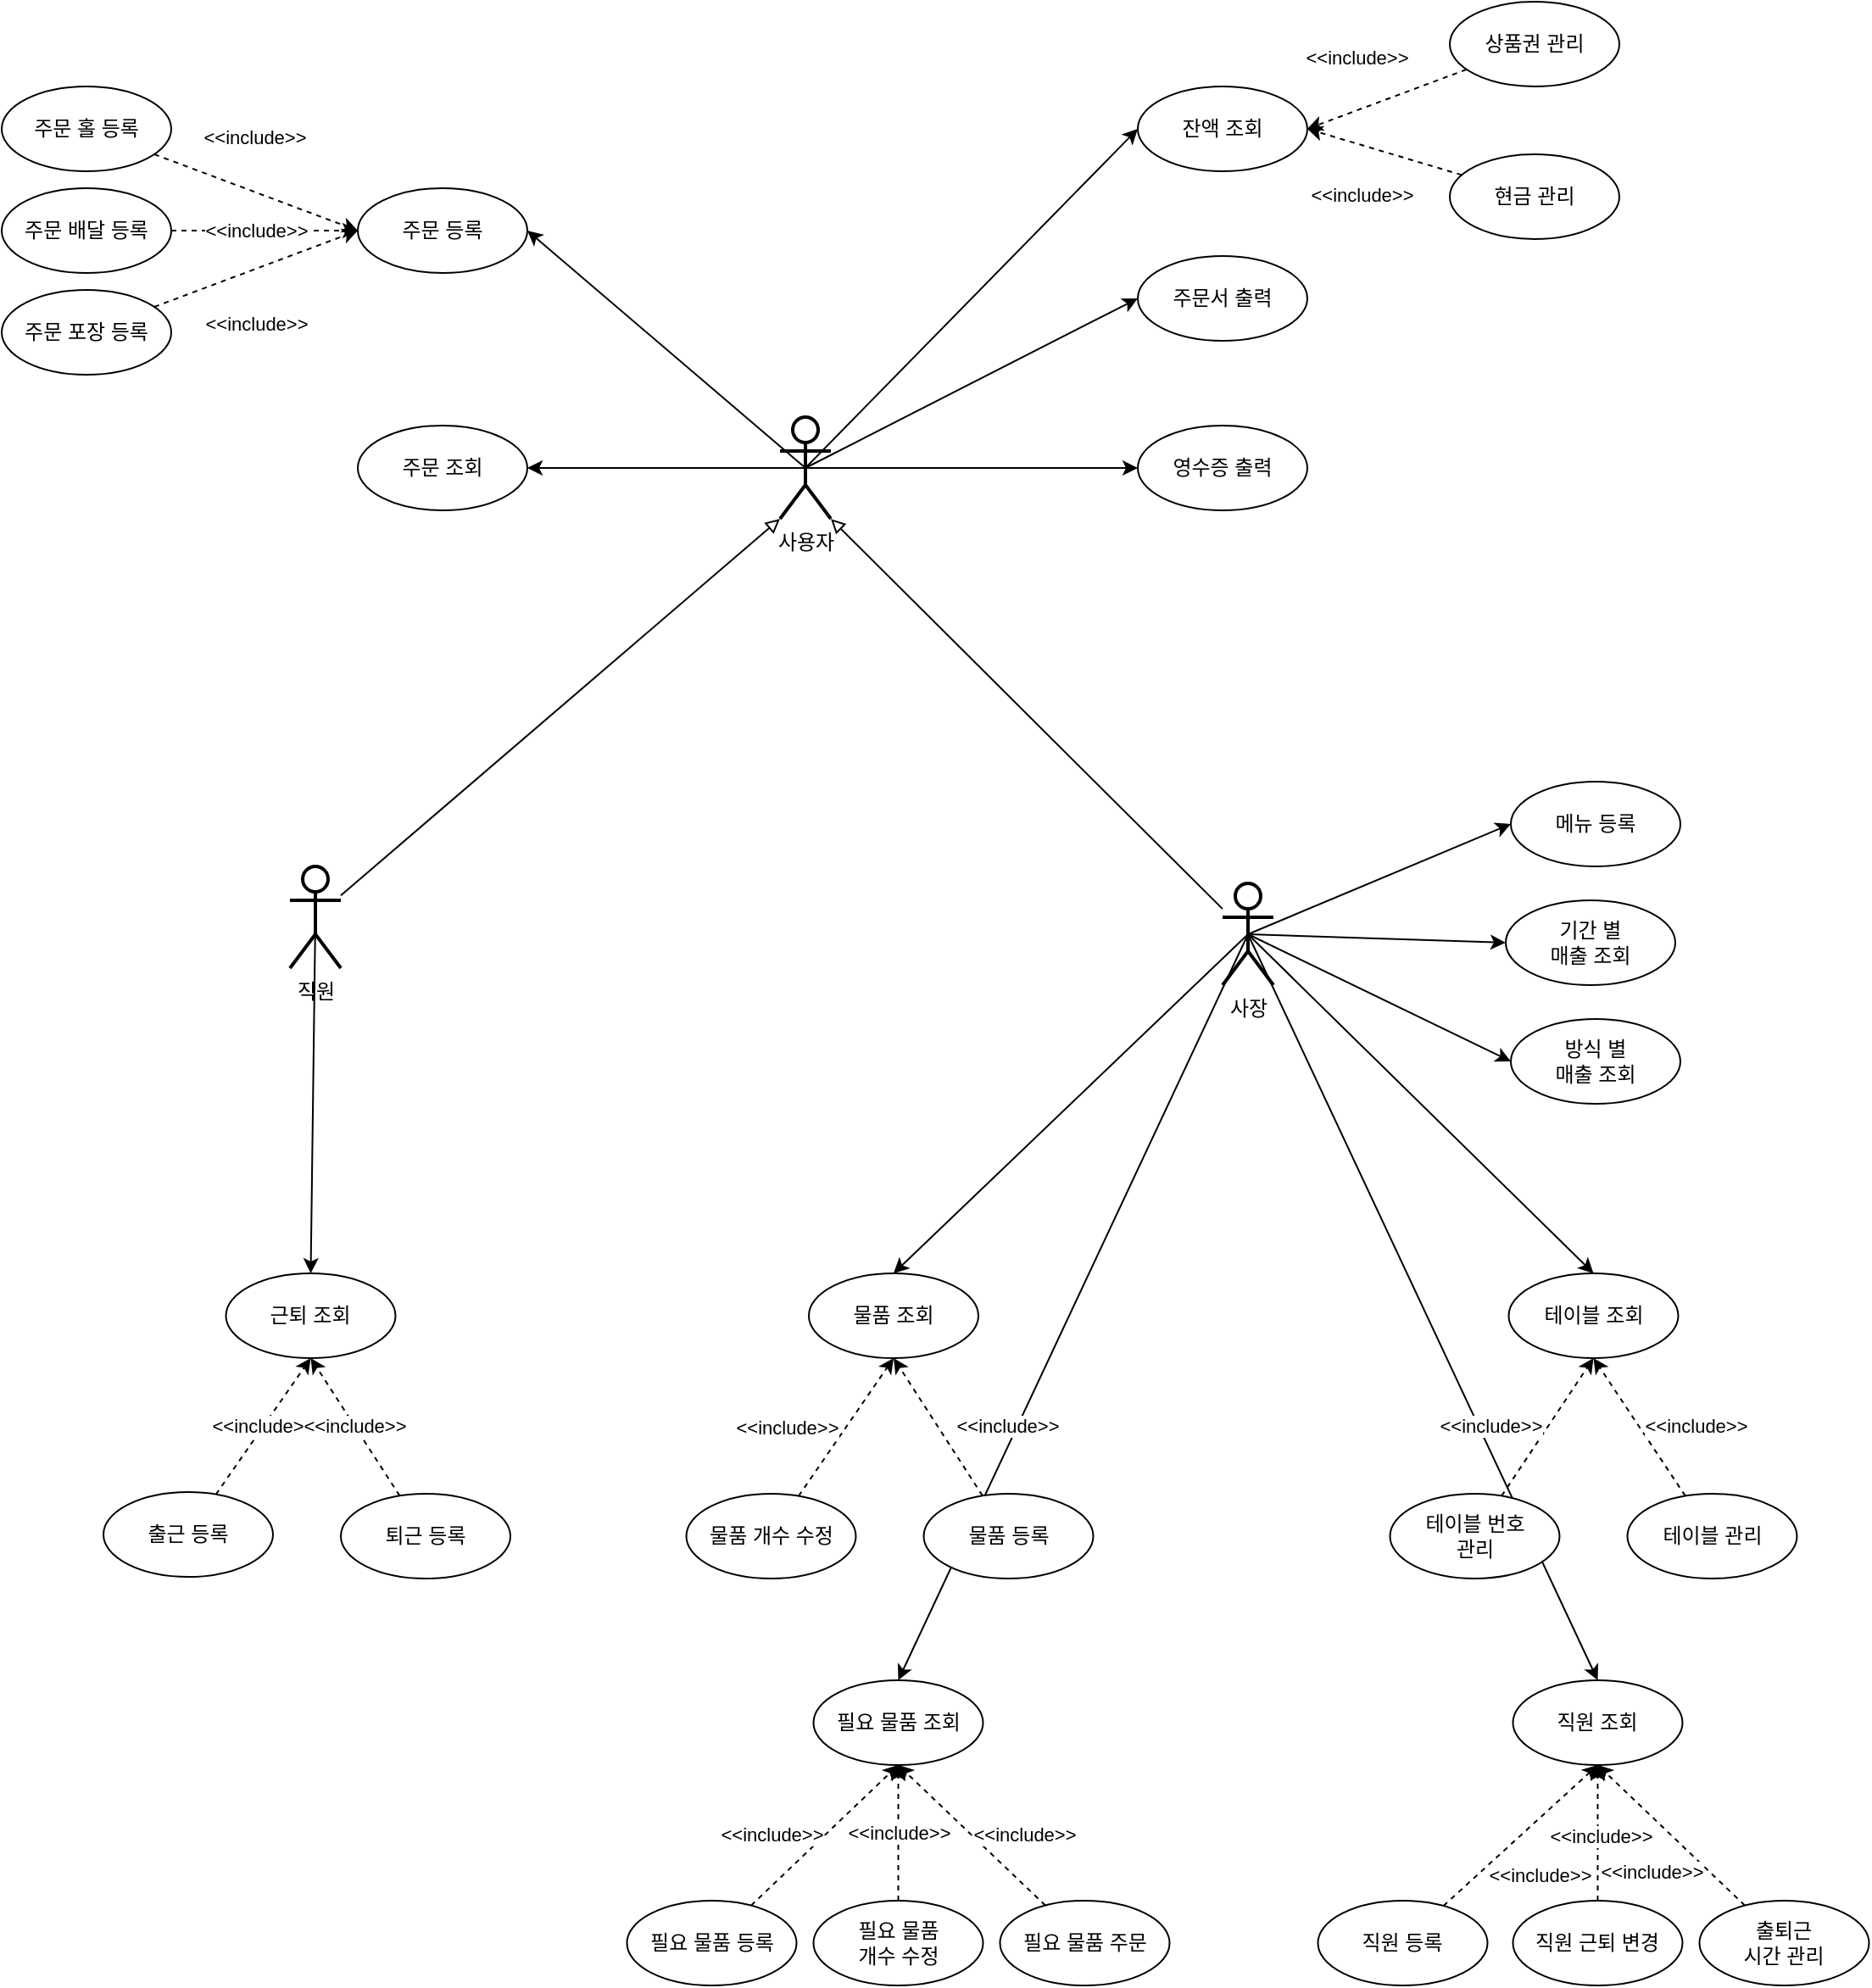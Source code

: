 <mxfile version="18.1.1" type="device" pages="4"><diagram id="XLv3GRLngKUpAvvZ9SsW" name="1. UseCase"><mxGraphModel dx="1887" dy="874" grid="1" gridSize="10" guides="1" tooltips="1" connect="1" arrows="1" fold="1" page="1" pageScale="1" pageWidth="827" pageHeight="1169" math="0" shadow="0"><root><mxCell id="0"/><mxCell id="1" parent="0"/><mxCell id="7q4t3Y_seSSApSRll7U9-6" style="edgeStyle=none;rounded=0;orthogonalLoop=1;jettySize=auto;html=1;entryX=0;entryY=1;entryDx=0;entryDy=0;entryPerimeter=0;endArrow=block;endFill=0;" parent="1" source="6VLzEkB3Qa9tf_RvDxwp-1" target="7q4t3Y_seSSApSRll7U9-1" edge="1"><mxGeometry relative="1" as="geometry"/></mxCell><mxCell id="_yUSySmRbwZDJ0oxAYaM-11" style="edgeStyle=none;rounded=0;orthogonalLoop=1;jettySize=auto;html=1;exitX=0.5;exitY=0.5;exitDx=0;exitDy=0;exitPerimeter=0;entryX=0.5;entryY=0;entryDx=0;entryDy=0;" edge="1" parent="1" source="6VLzEkB3Qa9tf_RvDxwp-1" target="_yUSySmRbwZDJ0oxAYaM-2"><mxGeometry relative="1" as="geometry"/></mxCell><mxCell id="6VLzEkB3Qa9tf_RvDxwp-1" value="직원" style="shape=umlActor;verticalLabelPosition=bottom;verticalAlign=top;html=1;outlineConnect=0;strokeWidth=2;" parent="1" vertex="1"><mxGeometry x="170" y="510" width="30" height="60" as="geometry"/></mxCell><mxCell id="7q4t3Y_seSSApSRll7U9-7" style="edgeStyle=none;rounded=0;orthogonalLoop=1;jettySize=auto;html=1;entryX=1;entryY=1;entryDx=0;entryDy=0;entryPerimeter=0;endArrow=block;endFill=0;" parent="1" source="6VLzEkB3Qa9tf_RvDxwp-2" target="7q4t3Y_seSSApSRll7U9-1" edge="1"><mxGeometry relative="1" as="geometry"/></mxCell><mxCell id="7q4t3Y_seSSApSRll7U9-42" style="edgeStyle=none;rounded=0;orthogonalLoop=1;jettySize=auto;html=1;exitX=0.5;exitY=0.5;exitDx=0;exitDy=0;exitPerimeter=0;entryX=0.5;entryY=0;entryDx=0;entryDy=0;endArrow=classic;endFill=1;" parent="1" source="6VLzEkB3Qa9tf_RvDxwp-2" target="7q4t3Y_seSSApSRll7U9-22" edge="1"><mxGeometry relative="1" as="geometry"/></mxCell><mxCell id="7q4t3Y_seSSApSRll7U9-44" style="edgeStyle=none;rounded=0;orthogonalLoop=1;jettySize=auto;html=1;exitX=0.5;exitY=0.5;exitDx=0;exitDy=0;exitPerimeter=0;entryX=0.5;entryY=0;entryDx=0;entryDy=0;endArrow=classic;endFill=1;" parent="1" source="6VLzEkB3Qa9tf_RvDxwp-2" target="7q4t3Y_seSSApSRll7U9-21" edge="1"><mxGeometry relative="1" as="geometry"/></mxCell><mxCell id="7q4t3Y_seSSApSRll7U9-45" style="edgeStyle=none;rounded=0;orthogonalLoop=1;jettySize=auto;html=1;exitX=0.5;exitY=0.5;exitDx=0;exitDy=0;exitPerimeter=0;entryX=0.5;entryY=0;entryDx=0;entryDy=0;endArrow=classic;endFill=1;" parent="1" source="6VLzEkB3Qa9tf_RvDxwp-2" target="7q4t3Y_seSSApSRll7U9-23" edge="1"><mxGeometry relative="1" as="geometry"/></mxCell><mxCell id="7q4t3Y_seSSApSRll7U9-46" style="edgeStyle=none;rounded=0;orthogonalLoop=1;jettySize=auto;html=1;exitX=0.5;exitY=0.5;exitDx=0;exitDy=0;exitPerimeter=0;entryX=0;entryY=0.5;entryDx=0;entryDy=0;endArrow=classic;endFill=1;" parent="1" source="6VLzEkB3Qa9tf_RvDxwp-2" target="7q4t3Y_seSSApSRll7U9-8" edge="1"><mxGeometry relative="1" as="geometry"/></mxCell><mxCell id="7q4t3Y_seSSApSRll7U9-47" style="edgeStyle=none;rounded=0;orthogonalLoop=1;jettySize=auto;html=1;exitX=0.5;exitY=0.5;exitDx=0;exitDy=0;exitPerimeter=0;entryX=0;entryY=0.5;entryDx=0;entryDy=0;endArrow=classic;endFill=1;" parent="1" source="6VLzEkB3Qa9tf_RvDxwp-2" target="7q4t3Y_seSSApSRll7U9-14" edge="1"><mxGeometry relative="1" as="geometry"/></mxCell><mxCell id="7q4t3Y_seSSApSRll7U9-48" style="edgeStyle=none;rounded=0;orthogonalLoop=1;jettySize=auto;html=1;exitX=0.5;exitY=0.5;exitDx=0;exitDy=0;exitPerimeter=0;entryX=0;entryY=0.5;entryDx=0;entryDy=0;endArrow=classic;endFill=1;" parent="1" source="6VLzEkB3Qa9tf_RvDxwp-2" target="7q4t3Y_seSSApSRll7U9-15" edge="1"><mxGeometry relative="1" as="geometry"/></mxCell><mxCell id="_yUSySmRbwZDJ0oxAYaM-7" style="rounded=0;orthogonalLoop=1;jettySize=auto;html=1;exitX=0.5;exitY=0.5;exitDx=0;exitDy=0;exitPerimeter=0;entryX=0.5;entryY=0;entryDx=0;entryDy=0;" edge="1" parent="1" source="6VLzEkB3Qa9tf_RvDxwp-2" target="7q4t3Y_seSSApSRll7U9-24"><mxGeometry relative="1" as="geometry"/></mxCell><mxCell id="6VLzEkB3Qa9tf_RvDxwp-2" value="사장" style="shape=umlActor;verticalLabelPosition=bottom;verticalAlign=top;html=1;outlineConnect=0;strokeWidth=2;" parent="1" vertex="1"><mxGeometry x="720" y="520" width="30" height="60" as="geometry"/></mxCell><mxCell id="7q4t3Y_seSSApSRll7U9-68" style="edgeStyle=none;rounded=0;orthogonalLoop=1;jettySize=auto;html=1;exitX=0.5;exitY=0.5;exitDx=0;exitDy=0;exitPerimeter=0;entryX=0;entryY=0.5;entryDx=0;entryDy=0;endArrow=classic;endFill=1;" parent="1" source="7q4t3Y_seSSApSRll7U9-1" target="7q4t3Y_seSSApSRll7U9-54" edge="1"><mxGeometry relative="1" as="geometry"/></mxCell><mxCell id="7q4t3Y_seSSApSRll7U9-69" style="edgeStyle=none;rounded=0;orthogonalLoop=1;jettySize=auto;html=1;exitX=0.5;exitY=0.5;exitDx=0;exitDy=0;exitPerimeter=0;entryX=0;entryY=0.5;entryDx=0;entryDy=0;endArrow=classic;endFill=1;" parent="1" source="7q4t3Y_seSSApSRll7U9-1" target="7q4t3Y_seSSApSRll7U9-53" edge="1"><mxGeometry relative="1" as="geometry"/></mxCell><mxCell id="7q4t3Y_seSSApSRll7U9-70" style="edgeStyle=none;rounded=0;orthogonalLoop=1;jettySize=auto;html=1;exitX=0.5;exitY=0.5;exitDx=0;exitDy=0;exitPerimeter=0;entryX=1;entryY=0.5;entryDx=0;entryDy=0;endArrow=classic;endFill=1;" parent="1" source="7q4t3Y_seSSApSRll7U9-1" target="7q4t3Y_seSSApSRll7U9-52" edge="1"><mxGeometry relative="1" as="geometry"/></mxCell><mxCell id="7q4t3Y_seSSApSRll7U9-71" style="edgeStyle=none;rounded=0;orthogonalLoop=1;jettySize=auto;html=1;exitX=0.5;exitY=0.5;exitDx=0;exitDy=0;exitPerimeter=0;entryX=0;entryY=0.5;entryDx=0;entryDy=0;endArrow=classic;endFill=1;" parent="1" source="7q4t3Y_seSSApSRll7U9-1" target="7q4t3Y_seSSApSRll7U9-58" edge="1"><mxGeometry relative="1" as="geometry"/></mxCell><mxCell id="_yUSySmRbwZDJ0oxAYaM-13" style="edgeStyle=none;rounded=0;orthogonalLoop=1;jettySize=auto;html=1;exitX=0.5;exitY=0.5;exitDx=0;exitDy=0;exitPerimeter=0;entryX=1;entryY=0.5;entryDx=0;entryDy=0;" edge="1" parent="1" source="7q4t3Y_seSSApSRll7U9-1" target="_yUSySmRbwZDJ0oxAYaM-4"><mxGeometry relative="1" as="geometry"/></mxCell><mxCell id="7q4t3Y_seSSApSRll7U9-1" value="사용자" style="shape=umlActor;verticalLabelPosition=bottom;verticalAlign=top;html=1;outlineConnect=0;strokeWidth=2;" parent="1" vertex="1"><mxGeometry x="459" y="245" width="30" height="60" as="geometry"/></mxCell><mxCell id="7q4t3Y_seSSApSRll7U9-8" value="&lt;font color=&quot;#000000&quot;&gt;메뉴 등록&lt;/font&gt;" style="ellipse;whiteSpace=wrap;html=1;fontColor=#B9E0A5;strokeColor=#000000;strokeWidth=1;" parent="1" vertex="1"><mxGeometry x="890" y="460" width="100" height="50" as="geometry"/></mxCell><mxCell id="7q4t3Y_seSSApSRll7U9-14" value="&lt;font color=&quot;#000000&quot;&gt;기간 별&lt;br&gt;매출 조회&lt;br&gt;&lt;/font&gt;" style="ellipse;whiteSpace=wrap;html=1;fontColor=#B9E0A5;strokeColor=#000000;strokeWidth=1;" parent="1" vertex="1"><mxGeometry x="887" y="530" width="100" height="50" as="geometry"/></mxCell><mxCell id="7q4t3Y_seSSApSRll7U9-15" value="&lt;font color=&quot;#000000&quot;&gt;방식 별&lt;br&gt;매출 조회&lt;br&gt;&lt;/font&gt;" style="ellipse;whiteSpace=wrap;html=1;fontColor=#B9E0A5;strokeColor=#000000;strokeWidth=1;" parent="1" vertex="1"><mxGeometry x="890" y="600" width="100" height="50" as="geometry"/></mxCell><mxCell id="7q4t3Y_seSSApSRll7U9-36" value="" style="group" parent="1" vertex="1" connectable="0"><mxGeometry x="403.75" y="750" width="240" height="180" as="geometry"/></mxCell><mxCell id="7q4t3Y_seSSApSRll7U9-9" value="&lt;font color=&quot;#000000&quot;&gt;물품 등록&lt;/font&gt;" style="ellipse;whiteSpace=wrap;html=1;fontColor=#B9E0A5;strokeColor=#000000;strokeWidth=1;" parent="7q4t3Y_seSSApSRll7U9-36" vertex="1"><mxGeometry x="140" y="130" width="100" height="50" as="geometry"/></mxCell><mxCell id="7q4t3Y_seSSApSRll7U9-10" value="&lt;font color=&quot;#000000&quot;&gt;물품 개수 수정&lt;/font&gt;" style="ellipse;whiteSpace=wrap;html=1;fontColor=#B9E0A5;strokeColor=#000000;strokeWidth=1;" parent="7q4t3Y_seSSApSRll7U9-36" vertex="1"><mxGeometry y="130" width="100" height="50" as="geometry"/></mxCell><mxCell id="7q4t3Y_seSSApSRll7U9-22" value="&lt;font color=&quot;#000000&quot;&gt;물품 조회&lt;/font&gt;" style="ellipse;whiteSpace=wrap;html=1;fontColor=#B9E0A5;strokeColor=#000000;strokeWidth=1;" parent="7q4t3Y_seSSApSRll7U9-36" vertex="1"><mxGeometry x="72.25" width="100" height="50" as="geometry"/></mxCell><mxCell id="7q4t3Y_seSSApSRll7U9-26" value="&amp;lt;&amp;lt;include&amp;gt;&amp;gt;" style="edgeStyle=none;rounded=0;orthogonalLoop=1;jettySize=auto;html=1;entryX=0.5;entryY=1;entryDx=0;entryDy=0;dashed=1;endArrow=classic;endFill=1;" parent="7q4t3Y_seSSApSRll7U9-36" source="7q4t3Y_seSSApSRll7U9-9" target="7q4t3Y_seSSApSRll7U9-22" edge="1"><mxGeometry x="-0.456" y="-35" relative="1" as="geometry"><mxPoint as="offset"/></mxGeometry></mxCell><mxCell id="7q4t3Y_seSSApSRll7U9-25" value="&amp;lt;&amp;lt;include&amp;gt;&amp;gt;" style="edgeStyle=none;rounded=0;orthogonalLoop=1;jettySize=auto;html=1;entryX=0.5;entryY=1;entryDx=0;entryDy=0;endArrow=classic;endFill=1;dashed=1;" parent="7q4t3Y_seSSApSRll7U9-36" source="7q4t3Y_seSSApSRll7U9-10" target="7q4t3Y_seSSApSRll7U9-22" edge="1"><mxGeometry x="-0.382" y="29" relative="1" as="geometry"><mxPoint y="1" as="offset"/></mxGeometry></mxCell><mxCell id="7q4t3Y_seSSApSRll7U9-38" value="" style="group" parent="1" vertex="1" connectable="0"><mxGeometry x="818.75" y="750" width="240" height="180" as="geometry"/></mxCell><mxCell id="7q4t3Y_seSSApSRll7U9-16" value="&lt;font color=&quot;#000000&quot;&gt;테이블 번호&lt;br&gt;관리&lt;/font&gt;" style="ellipse;whiteSpace=wrap;html=1;fontColor=#B9E0A5;strokeColor=#000000;strokeWidth=1;" parent="7q4t3Y_seSSApSRll7U9-38" vertex="1"><mxGeometry y="130" width="100" height="50" as="geometry"/></mxCell><mxCell id="7q4t3Y_seSSApSRll7U9-17" value="&lt;font color=&quot;#000000&quot;&gt;테이블 관리&lt;/font&gt;" style="ellipse;whiteSpace=wrap;html=1;fontColor=#B9E0A5;strokeColor=#000000;strokeWidth=1;" parent="7q4t3Y_seSSApSRll7U9-38" vertex="1"><mxGeometry x="140" y="130" width="100" height="50" as="geometry"/></mxCell><mxCell id="7q4t3Y_seSSApSRll7U9-21" value="&lt;font color=&quot;#000000&quot;&gt;테이블 조회&lt;/font&gt;" style="ellipse;whiteSpace=wrap;html=1;fontColor=#B9E0A5;strokeColor=#000000;strokeWidth=1;" parent="7q4t3Y_seSSApSRll7U9-38" vertex="1"><mxGeometry x="70" width="100" height="50" as="geometry"/></mxCell><mxCell id="7q4t3Y_seSSApSRll7U9-30" value="&amp;lt;&amp;lt;include&amp;gt;&amp;gt;" style="edgeStyle=none;rounded=0;orthogonalLoop=1;jettySize=auto;html=1;entryX=0.5;entryY=1;entryDx=0;entryDy=0;dashed=1;endArrow=classic;endFill=1;" parent="7q4t3Y_seSSApSRll7U9-38" source="7q4t3Y_seSSApSRll7U9-16" target="7q4t3Y_seSSApSRll7U9-21" edge="1"><mxGeometry x="-0.363" y="28" relative="1" as="geometry"><mxPoint as="offset"/></mxGeometry></mxCell><mxCell id="7q4t3Y_seSSApSRll7U9-31" value="&amp;lt;&amp;lt;include&amp;gt;&amp;gt;" style="edgeStyle=none;rounded=0;orthogonalLoop=1;jettySize=auto;html=1;entryX=0.5;entryY=1;entryDx=0;entryDy=0;dashed=1;endArrow=classic;endFill=1;" parent="7q4t3Y_seSSApSRll7U9-38" source="7q4t3Y_seSSApSRll7U9-17" target="7q4t3Y_seSSApSRll7U9-21" edge="1"><mxGeometry x="-0.363" y="-28" relative="1" as="geometry"><mxPoint as="offset"/></mxGeometry></mxCell><mxCell id="7q4t3Y_seSSApSRll7U9-40" value="" style="group" parent="1" vertex="1" connectable="0"><mxGeometry x="368.75" y="990" width="320" height="180" as="geometry"/></mxCell><mxCell id="7q4t3Y_seSSApSRll7U9-11" value="&lt;font color=&quot;#000000&quot;&gt;필요 물품 등록&lt;/font&gt;" style="ellipse;whiteSpace=wrap;html=1;fontColor=#B9E0A5;strokeColor=#000000;strokeWidth=1;" parent="7q4t3Y_seSSApSRll7U9-40" vertex="1"><mxGeometry y="130" width="100" height="50" as="geometry"/></mxCell><mxCell id="7q4t3Y_seSSApSRll7U9-12" value="&lt;font color=&quot;#000000&quot;&gt;필요 물품&lt;br&gt;개수 수정&lt;/font&gt;" style="ellipse;whiteSpace=wrap;html=1;fontColor=#B9E0A5;strokeColor=#000000;strokeWidth=1;" parent="7q4t3Y_seSSApSRll7U9-40" vertex="1"><mxGeometry x="110" y="130" width="100" height="50" as="geometry"/></mxCell><mxCell id="7q4t3Y_seSSApSRll7U9-13" value="&lt;font color=&quot;#000000&quot;&gt;필요 물품 주문&lt;/font&gt;" style="ellipse;whiteSpace=wrap;html=1;fontColor=#B9E0A5;strokeColor=#000000;strokeWidth=1;" parent="7q4t3Y_seSSApSRll7U9-40" vertex="1"><mxGeometry x="220" y="130" width="100" height="50" as="geometry"/></mxCell><mxCell id="7q4t3Y_seSSApSRll7U9-23" value="&lt;font color=&quot;#000000&quot;&gt;필요 물품 조회&lt;/font&gt;" style="ellipse;whiteSpace=wrap;html=1;fontColor=#B9E0A5;strokeColor=#000000;strokeWidth=1;" parent="7q4t3Y_seSSApSRll7U9-40" vertex="1"><mxGeometry x="110" width="100" height="50" as="geometry"/></mxCell><mxCell id="7q4t3Y_seSSApSRll7U9-27" value="&amp;lt;&amp;lt;include&amp;gt;&amp;gt;" style="edgeStyle=none;rounded=0;orthogonalLoop=1;jettySize=auto;html=1;entryX=0.5;entryY=1;entryDx=0;entryDy=0;dashed=1;endArrow=classic;endFill=1;" parent="7q4t3Y_seSSApSRll7U9-40" source="7q4t3Y_seSSApSRll7U9-11" target="7q4t3Y_seSSApSRll7U9-23" edge="1"><mxGeometry x="-0.368" y="22" relative="1" as="geometry"><mxPoint as="offset"/></mxGeometry></mxCell><mxCell id="7q4t3Y_seSSApSRll7U9-28" value="&amp;lt;&amp;lt;include&amp;gt;&amp;gt;" style="edgeStyle=none;rounded=0;orthogonalLoop=1;jettySize=auto;html=1;entryX=0.5;entryY=1;entryDx=0;entryDy=0;dashed=1;endArrow=classic;endFill=1;" parent="7q4t3Y_seSSApSRll7U9-40" source="7q4t3Y_seSSApSRll7U9-12" target="7q4t3Y_seSSApSRll7U9-23" edge="1"><mxGeometry relative="1" as="geometry"/></mxCell><mxCell id="7q4t3Y_seSSApSRll7U9-29" value="&amp;lt;&amp;lt;include&amp;gt;&amp;gt;" style="edgeStyle=none;rounded=0;orthogonalLoop=1;jettySize=auto;html=1;entryX=0.5;entryY=1;entryDx=0;entryDy=0;dashed=1;endArrow=classic;endFill=1;" parent="7q4t3Y_seSSApSRll7U9-40" source="7q4t3Y_seSSApSRll7U9-13" target="7q4t3Y_seSSApSRll7U9-23" edge="1"><mxGeometry x="-0.368" y="-22" relative="1" as="geometry"><mxPoint as="offset"/></mxGeometry></mxCell><mxCell id="7q4t3Y_seSSApSRll7U9-53" value="&lt;font color=&quot;#000000&quot;&gt;주문서 출력&lt;/font&gt;" style="ellipse;whiteSpace=wrap;html=1;fontColor=#B9E0A5;strokeColor=#000000;strokeWidth=1;" parent="1" vertex="1"><mxGeometry x="670" y="150" width="100" height="50" as="geometry"/></mxCell><mxCell id="7q4t3Y_seSSApSRll7U9-54" value="&lt;font color=&quot;#000000&quot;&gt;영수증 출력&lt;/font&gt;" style="ellipse;whiteSpace=wrap;html=1;fontColor=#B9E0A5;strokeColor=#000000;strokeWidth=1;" parent="1" vertex="1"><mxGeometry x="670" y="250" width="100" height="50" as="geometry"/></mxCell><mxCell id="7q4t3Y_seSSApSRll7U9-72" value="" style="group" parent="1" vertex="1" connectable="0"><mxGeometry x="670" width="284" height="140" as="geometry"/></mxCell><mxCell id="7q4t3Y_seSSApSRll7U9-56" value="&lt;font color=&quot;#000000&quot;&gt;현금 관리&lt;/font&gt;" style="ellipse;whiteSpace=wrap;html=1;fontColor=#B9E0A5;strokeColor=#000000;strokeWidth=1;" parent="7q4t3Y_seSSApSRll7U9-72" vertex="1"><mxGeometry x="184" y="90" width="100" height="50" as="geometry"/></mxCell><mxCell id="7q4t3Y_seSSApSRll7U9-57" value="&lt;font color=&quot;#000000&quot;&gt;상품권 관리&lt;/font&gt;" style="ellipse;whiteSpace=wrap;html=1;fontColor=#B9E0A5;strokeColor=#000000;strokeWidth=1;" parent="7q4t3Y_seSSApSRll7U9-72" vertex="1"><mxGeometry x="184" width="100" height="50" as="geometry"/></mxCell><mxCell id="7q4t3Y_seSSApSRll7U9-58" value="&lt;font color=&quot;#000000&quot;&gt;잔액 조회&lt;/font&gt;" style="ellipse;whiteSpace=wrap;html=1;fontColor=#B9E0A5;strokeColor=#000000;strokeWidth=1;" parent="7q4t3Y_seSSApSRll7U9-72" vertex="1"><mxGeometry y="50" width="100" height="50" as="geometry"/></mxCell><mxCell id="7q4t3Y_seSSApSRll7U9-65" value="&amp;lt;&amp;lt;include&amp;gt;&amp;gt;" style="edgeStyle=none;rounded=0;orthogonalLoop=1;jettySize=auto;html=1;dashed=1;endArrow=classic;endFill=1;entryX=1;entryY=0.5;entryDx=0;entryDy=0;" parent="7q4t3Y_seSSApSRll7U9-72" source="7q4t3Y_seSSApSRll7U9-57" target="7q4t3Y_seSSApSRll7U9-58" edge="1"><mxGeometry x="0.675" y="48" relative="1" as="geometry"><mxPoint x="96" y="250" as="targetPoint"/><mxPoint as="offset"/></mxGeometry></mxCell><mxCell id="7q4t3Y_seSSApSRll7U9-64" value="&amp;lt;&amp;lt;include&amp;gt;&amp;gt;" style="edgeStyle=none;rounded=0;orthogonalLoop=1;jettySize=auto;html=1;dashed=1;endArrow=classic;endFill=1;entryX=1;entryY=0.5;entryDx=0;entryDy=0;" parent="7q4t3Y_seSSApSRll7U9-72" source="7q4t3Y_seSSApSRll7U9-56" target="7q4t3Y_seSSApSRll7U9-58" edge="1"><mxGeometry x="0.675" y="-48" relative="1" as="geometry"><mxPoint x="96" y="250" as="targetPoint"/><mxPoint as="offset"/></mxGeometry></mxCell><mxCell id="_yUSySmRbwZDJ0oxAYaM-4" value="&lt;font color=&quot;#000000&quot;&gt;주문 조회&lt;/font&gt;" style="ellipse;whiteSpace=wrap;html=1;fontColor=#B9E0A5;strokeColor=#000000;strokeWidth=1;" vertex="1" parent="1"><mxGeometry x="210" y="250" width="100" height="50" as="geometry"/></mxCell><mxCell id="_yUSySmRbwZDJ0oxAYaM-6" value="" style="group" vertex="1" connectable="0" parent="1"><mxGeometry x="776.25" y="990" width="325" height="180" as="geometry"/></mxCell><mxCell id="7q4t3Y_seSSApSRll7U9-18" value="&lt;font color=&quot;#000000&quot;&gt;직원 등록&lt;/font&gt;" style="ellipse;whiteSpace=wrap;html=1;fontColor=#B9E0A5;strokeColor=#000000;strokeWidth=1;" parent="_yUSySmRbwZDJ0oxAYaM-6" vertex="1"><mxGeometry y="130" width="100" height="50" as="geometry"/></mxCell><mxCell id="7q4t3Y_seSSApSRll7U9-19" value="&lt;font color=&quot;#000000&quot;&gt;출퇴근&lt;br&gt;시간 관리&lt;br&gt;&lt;/font&gt;" style="ellipse;whiteSpace=wrap;html=1;fontColor=#B9E0A5;strokeColor=#000000;strokeWidth=1;" parent="_yUSySmRbwZDJ0oxAYaM-6" vertex="1"><mxGeometry x="225" y="130" width="100" height="50" as="geometry"/></mxCell><mxCell id="7q4t3Y_seSSApSRll7U9-20" value="&lt;font color=&quot;#000000&quot;&gt;직원 근퇴 변경&lt;/font&gt;" style="ellipse;whiteSpace=wrap;html=1;fontColor=#B9E0A5;strokeColor=#000000;strokeWidth=1;" parent="_yUSySmRbwZDJ0oxAYaM-6" vertex="1"><mxGeometry x="115" y="130" width="100" height="50" as="geometry"/></mxCell><mxCell id="7q4t3Y_seSSApSRll7U9-24" value="&lt;font color=&quot;#000000&quot;&gt;직원 조회&lt;/font&gt;" style="ellipse;whiteSpace=wrap;html=1;fontColor=#B9E0A5;strokeColor=#000000;strokeWidth=1;" parent="_yUSySmRbwZDJ0oxAYaM-6" vertex="1"><mxGeometry x="115" width="100" height="50" as="geometry"/></mxCell><mxCell id="7q4t3Y_seSSApSRll7U9-32" value="&amp;lt;&amp;lt;include&amp;gt;&amp;gt;" style="edgeStyle=none;rounded=0;orthogonalLoop=1;jettySize=auto;html=1;entryX=0.5;entryY=1;entryDx=0;entryDy=0;dashed=1;endArrow=classic;endFill=1;" parent="_yUSySmRbwZDJ0oxAYaM-6" source="7q4t3Y_seSSApSRll7U9-18" target="7q4t3Y_seSSApSRll7U9-24" edge="1"><mxGeometry x="-0.112" y="-25" relative="1" as="geometry"><mxPoint as="offset"/></mxGeometry></mxCell><mxCell id="7q4t3Y_seSSApSRll7U9-33" value="&amp;lt;&amp;lt;include&amp;gt;&amp;gt;" style="edgeStyle=none;rounded=0;orthogonalLoop=1;jettySize=auto;html=1;entryX=0.5;entryY=1;entryDx=0;entryDy=0;dashed=1;endArrow=classic;endFill=1;" parent="_yUSySmRbwZDJ0oxAYaM-6" source="7q4t3Y_seSSApSRll7U9-19" target="7q4t3Y_seSSApSRll7U9-24" edge="1"><mxGeometry x="-0.105" y="23" relative="1" as="geometry"><mxPoint as="offset"/></mxGeometry></mxCell><mxCell id="7q4t3Y_seSSApSRll7U9-34" value="&amp;lt;&amp;lt;include&amp;gt;&amp;gt;" style="edgeStyle=none;rounded=0;orthogonalLoop=1;jettySize=auto;html=1;entryX=0.5;entryY=1;entryDx=0;entryDy=0;dashed=1;endArrow=classic;endFill=1;" parent="_yUSySmRbwZDJ0oxAYaM-6" source="7q4t3Y_seSSApSRll7U9-20" target="7q4t3Y_seSSApSRll7U9-24" edge="1"><mxGeometry x="-0.044" y="-2" relative="1" as="geometry"><mxPoint as="offset"/></mxGeometry></mxCell><mxCell id="_yUSySmRbwZDJ0oxAYaM-12" value="" style="group" vertex="1" connectable="0" parent="1"><mxGeometry x="60" y="750" width="240" height="180" as="geometry"/></mxCell><mxCell id="_yUSySmRbwZDJ0oxAYaM-3" value="&lt;font color=&quot;#000000&quot;&gt;출근 등록&lt;br&gt;&lt;/font&gt;" style="ellipse;whiteSpace=wrap;html=1;fontColor=#B9E0A5;strokeColor=#000000;strokeWidth=1;" vertex="1" parent="_yUSySmRbwZDJ0oxAYaM-12"><mxGeometry y="129" width="100" height="50" as="geometry"/></mxCell><mxCell id="_yUSySmRbwZDJ0oxAYaM-2" value="&lt;font color=&quot;#000000&quot;&gt;근퇴 조회&lt;/font&gt;" style="ellipse;whiteSpace=wrap;html=1;fontColor=#B9E0A5;strokeColor=#000000;strokeWidth=1;" vertex="1" parent="_yUSySmRbwZDJ0oxAYaM-12"><mxGeometry x="72.25" width="100" height="50" as="geometry"/></mxCell><mxCell id="_yUSySmRbwZDJ0oxAYaM-8" value="&lt;font color=&quot;#000000&quot;&gt;퇴근 등록&lt;br&gt;&lt;/font&gt;" style="ellipse;whiteSpace=wrap;html=1;fontColor=#B9E0A5;strokeColor=#000000;strokeWidth=1;" vertex="1" parent="_yUSySmRbwZDJ0oxAYaM-12"><mxGeometry x="140" y="130" width="100" height="50" as="geometry"/></mxCell><mxCell id="_yUSySmRbwZDJ0oxAYaM-9" value="&amp;lt;&amp;lt;include&amp;gt;&amp;gt;" style="edgeStyle=none;rounded=0;orthogonalLoop=1;jettySize=auto;html=1;entryX=0.5;entryY=1;entryDx=0;entryDy=0;dashed=1;" edge="1" parent="_yUSySmRbwZDJ0oxAYaM-12" source="_yUSySmRbwZDJ0oxAYaM-3" target="_yUSySmRbwZDJ0oxAYaM-2"><mxGeometry relative="1" as="geometry"/></mxCell><mxCell id="_yUSySmRbwZDJ0oxAYaM-10" value="&amp;lt;&amp;lt;include&amp;gt;&amp;gt;" style="edgeStyle=none;rounded=0;orthogonalLoop=1;jettySize=auto;html=1;entryX=0.5;entryY=1;entryDx=0;entryDy=0;dashed=1;" edge="1" parent="_yUSySmRbwZDJ0oxAYaM-12" source="_yUSySmRbwZDJ0oxAYaM-8" target="_yUSySmRbwZDJ0oxAYaM-2"><mxGeometry relative="1" as="geometry"/></mxCell><mxCell id="_yUSySmRbwZDJ0oxAYaM-16" value="" style="group" vertex="1" connectable="0" parent="1"><mxGeometry y="50" width="310" height="170" as="geometry"/></mxCell><mxCell id="7q4t3Y_seSSApSRll7U9-49" value="&lt;font color=&quot;#000000&quot;&gt;주문 홀 등록&lt;/font&gt;" style="ellipse;whiteSpace=wrap;html=1;fontColor=#B9E0A5;strokeColor=#000000;strokeWidth=1;" parent="_yUSySmRbwZDJ0oxAYaM-16" vertex="1"><mxGeometry width="100" height="50" as="geometry"/></mxCell><mxCell id="7q4t3Y_seSSApSRll7U9-51" value="&lt;font color=&quot;#000000&quot;&gt;주문 포장 등록&lt;/font&gt;" style="ellipse;whiteSpace=wrap;html=1;fontColor=#B9E0A5;strokeColor=#000000;strokeWidth=1;" parent="_yUSySmRbwZDJ0oxAYaM-16" vertex="1"><mxGeometry y="120" width="100" height="50" as="geometry"/></mxCell><mxCell id="7q4t3Y_seSSApSRll7U9-50" value="&lt;font color=&quot;#000000&quot;&gt;주문 배달 등록&lt;/font&gt;" style="ellipse;whiteSpace=wrap;html=1;fontColor=#B9E0A5;strokeColor=#000000;strokeWidth=1;" parent="_yUSySmRbwZDJ0oxAYaM-16" vertex="1"><mxGeometry y="60" width="100" height="50" as="geometry"/></mxCell><mxCell id="7q4t3Y_seSSApSRll7U9-59" style="edgeStyle=none;rounded=0;orthogonalLoop=1;jettySize=auto;html=1;endArrow=classic;endFill=1;dashed=1;entryX=0;entryY=0.5;entryDx=0;entryDy=0;" parent="_yUSySmRbwZDJ0oxAYaM-16" source="7q4t3Y_seSSApSRll7U9-49" target="7q4t3Y_seSSApSRll7U9-52" edge="1"><mxGeometry relative="1" as="geometry"><mxPoint x="605" y="300" as="targetPoint"/></mxGeometry></mxCell><mxCell id="7q4t3Y_seSSApSRll7U9-60" value="&amp;lt;&amp;lt;include&amp;gt;&amp;gt;" style="edgeLabel;html=1;align=center;verticalAlign=middle;resizable=0;points=[];" parent="7q4t3Y_seSSApSRll7U9-59" vertex="1" connectable="0"><mxGeometry x="0.32" y="-1" relative="1" as="geometry"><mxPoint x="-20" y="-41" as="offset"/></mxGeometry></mxCell><mxCell id="7q4t3Y_seSSApSRll7U9-63" value="&amp;lt;&amp;lt;include&amp;gt;&amp;gt;" style="edgeStyle=none;rounded=0;orthogonalLoop=1;jettySize=auto;html=1;entryX=0;entryY=0.5;entryDx=0;entryDy=0;dashed=1;endArrow=classic;endFill=1;" parent="_yUSySmRbwZDJ0oxAYaM-16" source="7q4t3Y_seSSApSRll7U9-51" target="7q4t3Y_seSSApSRll7U9-52" edge="1"><mxGeometry x="-0.177" y="-30" relative="1" as="geometry"><mxPoint as="offset"/></mxGeometry></mxCell><mxCell id="7q4t3Y_seSSApSRll7U9-52" value="&lt;font color=&quot;#000000&quot;&gt;주문 등록&lt;/font&gt;" style="ellipse;whiteSpace=wrap;html=1;fontColor=#B9E0A5;strokeColor=#000000;strokeWidth=1;" parent="_yUSySmRbwZDJ0oxAYaM-16" vertex="1"><mxGeometry x="210" y="60" width="100" height="50" as="geometry"/></mxCell><mxCell id="_yUSySmRbwZDJ0oxAYaM-14" value="&amp;lt;&amp;lt;include&amp;gt;&amp;gt;" style="edgeStyle=none;rounded=0;orthogonalLoop=1;jettySize=auto;html=1;entryX=0;entryY=0.5;entryDx=0;entryDy=0;dashed=1;" edge="1" parent="_yUSySmRbwZDJ0oxAYaM-16" source="7q4t3Y_seSSApSRll7U9-50" target="7q4t3Y_seSSApSRll7U9-52"><mxGeometry x="-0.091" relative="1" as="geometry"><mxPoint x="150" y="70" as="targetPoint"/><Array as="points"/><mxPoint as="offset"/></mxGeometry></mxCell></root></mxGraphModel></diagram><diagram name="1.4 Actor" id="lIpppOiQBQRRX8-YEswh"><mxGraphModel dx="1137" dy="619" grid="1" gridSize="10" guides="1" tooltips="1" connect="1" arrows="1" fold="1" page="1" pageScale="1" pageWidth="827" pageHeight="1169" math="0" shadow="0"><root><mxCell id="0"/><mxCell id="1" parent="0"/><mxCell id="oHlWrasGiPrqjkjnoK_V-8" value="일반화 관계" style="text;html=1;strokeColor=#B9E0A5;fillColor=none;align=left;verticalAlign=top;whiteSpace=wrap;rounded=0;fontStyle=1;fontColor=#B9E0A5;" parent="1" vertex="1"><mxGeometry x="215" y="60" width="225" height="250" as="geometry"/></mxCell><mxCell id="dlescjuE_scS5DGokHt_-5" value="사용자 액터" style="text;html=1;strokeColor=#B9E0A5;fillColor=none;align=left;verticalAlign=top;whiteSpace=wrap;rounded=0;fontStyle=1;fontColor=#B9E0A5;" parent="1" vertex="1"><mxGeometry x="30" y="60" width="155" height="120" as="geometry"/></mxCell><mxCell id="dlescjuE_scS5DGokHt_-1" value="직원" style="shape=umlActor;verticalLabelPosition=bottom;verticalAlign=top;html=1;outlineConnect=0;strokeWidth=2;" parent="1" vertex="1"><mxGeometry x="62.5" y="90" width="30" height="60" as="geometry"/></mxCell><mxCell id="dlescjuE_scS5DGokHt_-2" value="사장" style="shape=umlActor;verticalLabelPosition=bottom;verticalAlign=top;html=1;outlineConnect=0;strokeWidth=2;" parent="1" vertex="1"><mxGeometry x="122.5" y="90" width="30" height="60" as="geometry"/></mxCell><mxCell id="dlescjuE_scS5DGokHt_-6" value="유지보수&lt;br&gt;담당자" style="shape=umlActor;verticalLabelPosition=bottom;verticalAlign=top;html=1;outlineConnect=0;strokeWidth=2;" parent="1" vertex="1"><mxGeometry x="92.5" y="360" width="30" height="60" as="geometry"/></mxCell><mxCell id="dlescjuE_scS5DGokHt_-8" value="보조 액터" style="text;html=1;strokeColor=#B9E0A5;fillColor=none;align=left;verticalAlign=top;whiteSpace=wrap;rounded=0;fontStyle=1;fontColor=#B9E0A5;" parent="1" vertex="1"><mxGeometry x="30" y="330" width="155" height="140" as="geometry"/></mxCell><mxCell id="oHlWrasGiPrqjkjnoK_V-5" style="rounded=0;orthogonalLoop=1;jettySize=auto;html=1;endArrow=block;endFill=0;entryX=0;entryY=1;entryDx=0;entryDy=0;entryPerimeter=0;" parent="1" source="oHlWrasGiPrqjkjnoK_V-1" target="oHlWrasGiPrqjkjnoK_V-3" edge="1"><mxGeometry relative="1" as="geometry"/></mxCell><mxCell id="oHlWrasGiPrqjkjnoK_V-1" value="직원" style="shape=umlActor;verticalLabelPosition=bottom;verticalAlign=top;html=1;outlineConnect=0;strokeWidth=2;" parent="1" vertex="1"><mxGeometry x="240" y="210" width="30" height="60" as="geometry"/></mxCell><mxCell id="oHlWrasGiPrqjkjnoK_V-6" style="edgeStyle=none;rounded=0;orthogonalLoop=1;jettySize=auto;html=1;endArrow=block;endFill=0;entryX=1;entryY=1;entryDx=0;entryDy=0;entryPerimeter=0;" parent="1" source="oHlWrasGiPrqjkjnoK_V-2" target="oHlWrasGiPrqjkjnoK_V-3" edge="1"><mxGeometry relative="1" as="geometry"><mxPoint x="400" y="170" as="targetPoint"/></mxGeometry></mxCell><mxCell id="oHlWrasGiPrqjkjnoK_V-2" value="사장" style="shape=umlActor;verticalLabelPosition=bottom;verticalAlign=top;html=1;outlineConnect=0;strokeWidth=2;" parent="1" vertex="1"><mxGeometry x="380" y="210" width="30" height="60" as="geometry"/></mxCell><mxCell id="oHlWrasGiPrqjkjnoK_V-3" value="사용자" style="shape=umlActor;verticalLabelPosition=bottom;verticalAlign=top;html=1;outlineConnect=0;strokeWidth=2;" parent="1" vertex="1"><mxGeometry x="314" y="90" width="30" height="60" as="geometry"/></mxCell></root></mxGraphModel></diagram><diagram name="2.1 Function" id="4y_z7RNHBhW3M2Cy9awj"><mxGraphModel dx="672" dy="734" grid="1" gridSize="10" guides="1" tooltips="1" connect="1" arrows="1" fold="1" page="1" pageScale="1" pageWidth="827" pageHeight="1169" math="0" shadow="0"><root><mxCell id="0"/><mxCell id="1" parent="0"/><mxCell id="H4nl5Sx1HJhmcgOU8luw-110" value="테이블 관리 (E)" style="text;html=1;strokeColor=#B9E0A5;fillColor=none;align=left;verticalAlign=top;whiteSpace=wrap;rounded=0;fontStyle=1;fontColor=#B9E0A5;" parent="1" vertex="1"><mxGeometry x="40" y="1130" width="530" height="150" as="geometry"/></mxCell><mxCell id="H4nl5Sx1HJhmcgOU8luw-96" value="매출 관리 (D)" style="text;html=1;strokeColor=#B9E0A5;fillColor=none;align=left;verticalAlign=top;whiteSpace=wrap;rounded=0;fontStyle=1;fontColor=#B9E0A5;" parent="1" vertex="1"><mxGeometry x="40" y="880" width="640" height="210" as="geometry"/></mxCell><mxCell id="H4nl5Sx1HJhmcgOU8luw-70" value="재고 관리 (C)" style="text;html=1;strokeColor=#B9E0A5;fillColor=none;align=left;verticalAlign=top;whiteSpace=wrap;rounded=0;fontStyle=1;fontColor=#B9E0A5;" parent="1" vertex="1"><mxGeometry x="40" y="520" width="640" height="330" as="geometry"/></mxCell><mxCell id="H4nl5Sx1HJhmcgOU8luw-55" value="" style="group" parent="1" vertex="1" connectable="0"><mxGeometry x="60" y="550" width="350" height="280" as="geometry"/></mxCell><mxCell id="H4nl5Sx1HJhmcgOU8luw-30" value="&lt;font color=&quot;#000000&quot;&gt;물품 추가&lt;/font&gt;" style="ellipse;whiteSpace=wrap;html=1;fontColor=#B9E0A5;strokeColor=#000000;strokeWidth=1;" parent="H4nl5Sx1HJhmcgOU8luw-55" vertex="1"><mxGeometry x="10" y="10" width="100" height="50" as="geometry"/></mxCell><mxCell id="H4nl5Sx1HJhmcgOU8luw-31" value="&lt;font color=&quot;#000000&quot;&gt;물품 삭제&lt;/font&gt;" style="ellipse;whiteSpace=wrap;html=1;fontColor=#B9E0A5;strokeColor=#000000;strokeWidth=1;" parent="H4nl5Sx1HJhmcgOU8luw-55" vertex="1"><mxGeometry x="120" y="10" width="100" height="50" as="geometry"/></mxCell><mxCell id="H4nl5Sx1HJhmcgOU8luw-32" value="&lt;font color=&quot;#000000&quot;&gt;물품 개수 추가&lt;/font&gt;" style="ellipse;whiteSpace=wrap;html=1;fontColor=#B9E0A5;strokeColor=#000000;strokeWidth=1;" parent="H4nl5Sx1HJhmcgOU8luw-55" vertex="1"><mxGeometry x="10" y="70" width="100" height="50" as="geometry"/></mxCell><mxCell id="H4nl5Sx1HJhmcgOU8luw-33" value="&lt;font color=&quot;#000000&quot;&gt;물품 개수 삭제&lt;/font&gt;" style="ellipse;whiteSpace=wrap;html=1;fontColor=#B9E0A5;strokeColor=#000000;strokeWidth=1;" parent="H4nl5Sx1HJhmcgOU8luw-55" vertex="1"><mxGeometry x="120" y="70" width="100" height="50" as="geometry"/></mxCell><mxCell id="H4nl5Sx1HJhmcgOU8luw-34" value="&lt;font color=&quot;#000000&quot;&gt;물품 수정&lt;/font&gt;" style="ellipse;whiteSpace=wrap;html=1;fontColor=#B9E0A5;strokeColor=#000000;strokeWidth=1;" parent="H4nl5Sx1HJhmcgOU8luw-55" vertex="1"><mxGeometry x="230" y="10" width="100" height="50" as="geometry"/></mxCell><mxCell id="H4nl5Sx1HJhmcgOU8luw-36" value="&lt;font color=&quot;#000000&quot;&gt;필요 물품 추가&lt;/font&gt;" style="ellipse;whiteSpace=wrap;html=1;fontColor=#B9E0A5;strokeColor=#000000;strokeWidth=1;" parent="H4nl5Sx1HJhmcgOU8luw-55" vertex="1"><mxGeometry x="10" y="150" width="100" height="50" as="geometry"/></mxCell><mxCell id="H4nl5Sx1HJhmcgOU8luw-37" value="&lt;font color=&quot;#000000&quot;&gt;필요 물품 삭제&lt;/font&gt;" style="ellipse;whiteSpace=wrap;html=1;fontColor=#B9E0A5;strokeColor=#000000;strokeWidth=1;" parent="H4nl5Sx1HJhmcgOU8luw-55" vertex="1"><mxGeometry x="120" y="150" width="100" height="50" as="geometry"/></mxCell><mxCell id="H4nl5Sx1HJhmcgOU8luw-38" value="&lt;font color=&quot;#000000&quot;&gt;필요 물품 수정&lt;/font&gt;" style="ellipse;whiteSpace=wrap;html=1;fontColor=#B9E0A5;strokeColor=#000000;strokeWidth=1;" parent="H4nl5Sx1HJhmcgOU8luw-55" vertex="1"><mxGeometry x="230" y="150" width="100" height="50" as="geometry"/></mxCell><mxCell id="H4nl5Sx1HJhmcgOU8luw-39" value="&lt;font color=&quot;#000000&quot;&gt;필요 물품&lt;br&gt;개수 추가&lt;/font&gt;" style="ellipse;whiteSpace=wrap;html=1;fontColor=#B9E0A5;strokeColor=#000000;strokeWidth=1;" parent="H4nl5Sx1HJhmcgOU8luw-55" vertex="1"><mxGeometry x="10" y="210" width="100" height="50" as="geometry"/></mxCell><mxCell id="H4nl5Sx1HJhmcgOU8luw-40" value="&lt;span style=&quot;color: rgb(0, 0, 0);&quot;&gt;필요 물품&lt;/span&gt;&lt;br style=&quot;color: rgb(0, 0, 0);&quot;&gt;&lt;span style=&quot;color: rgb(0, 0, 0);&quot;&gt;개수 삭제&lt;/span&gt;" style="ellipse;whiteSpace=wrap;html=1;fontColor=#B9E0A5;strokeColor=#000000;strokeWidth=1;" parent="H4nl5Sx1HJhmcgOU8luw-55" vertex="1"><mxGeometry x="120" y="210" width="100" height="50" as="geometry"/></mxCell><mxCell id="H4nl5Sx1HJhmcgOU8luw-41" value="&lt;font color=&quot;#b5739d&quot;&gt;물품 관리 (C.A)&lt;/font&gt;" style="text;html=1;strokeColor=#B5739D;fillColor=none;align=right;verticalAlign=bottom;whiteSpace=wrap;rounded=0;fontStyle=1;fontColor=#B9E0A5;" parent="H4nl5Sx1HJhmcgOU8luw-55" vertex="1"><mxGeometry width="350" height="280" as="geometry"/></mxCell><mxCell id="H4nl5Sx1HJhmcgOU8luw-54" style="edgeStyle=none;rounded=0;orthogonalLoop=1;jettySize=auto;html=1;exitX=0;exitY=0.5;exitDx=0;exitDy=0;entryX=1;entryY=0.5;entryDx=0;entryDy=0;fontColor=#B5739D;endArrow=none;endFill=0;strokeColor=#B5739D;" parent="H4nl5Sx1HJhmcgOU8luw-55" source="H4nl5Sx1HJhmcgOU8luw-41" target="H4nl5Sx1HJhmcgOU8luw-41" edge="1"><mxGeometry relative="1" as="geometry"/></mxCell><mxCell id="H4nl5Sx1HJhmcgOU8luw-1" value="주문 관리 (A)" style="text;html=1;strokeColor=#B9E0A5;fillColor=none;align=left;verticalAlign=top;whiteSpace=wrap;rounded=0;fontStyle=1;fontColor=#B9E0A5;" parent="1" vertex="1"><mxGeometry x="40" y="40" width="720" height="260" as="geometry"/></mxCell><mxCell id="H4nl5Sx1HJhmcgOU8luw-22" value="&lt;font color=&quot;#b5739d&quot;&gt;결제 계산 (A.D)&lt;/font&gt;" style="text;html=1;strokeColor=#B5739D;fillColor=none;align=right;verticalAlign=bottom;whiteSpace=wrap;rounded=0;fontStyle=1;fontColor=#B9E0A5;" parent="1" vertex="1"><mxGeometry x="510" y="70" width="230" height="210" as="geometry"/></mxCell><mxCell id="H4nl5Sx1HJhmcgOU8luw-15" value="&lt;font color=&quot;#000000&quot;&gt;현금 결제&lt;/font&gt;" style="ellipse;whiteSpace=wrap;html=1;fontColor=#B9E0A5;strokeColor=#000000;strokeWidth=1;" parent="1" vertex="1"><mxGeometry x="520" y="90" width="100" height="50" as="geometry"/></mxCell><mxCell id="H4nl5Sx1HJhmcgOU8luw-16" value="&lt;font color=&quot;#000000&quot;&gt;카드 결제&lt;/font&gt;" style="ellipse;whiteSpace=wrap;html=1;fontColor=#B9E0A5;strokeColor=#000000;strokeWidth=1;" parent="1" vertex="1"><mxGeometry x="520" y="150" width="100" height="50" as="geometry"/></mxCell><mxCell id="H4nl5Sx1HJhmcgOU8luw-17" value="&lt;font color=&quot;#000000&quot;&gt;상품권 결제&lt;/font&gt;" style="ellipse;whiteSpace=wrap;html=1;fontColor=#B9E0A5;strokeColor=#000000;strokeWidth=1;" parent="1" vertex="1"><mxGeometry x="520" y="210" width="100" height="50" as="geometry"/></mxCell><mxCell id="H4nl5Sx1HJhmcgOU8luw-18" value="&lt;font color=&quot;#000000&quot;&gt;거스름돈&lt;br&gt;계산&lt;br&gt;&lt;/font&gt;" style="ellipse;whiteSpace=wrap;html=1;fontColor=#B9E0A5;strokeColor=#000000;strokeWidth=1;" parent="1" vertex="1"><mxGeometry x="630" y="90" width="100" height="50" as="geometry"/></mxCell><mxCell id="H4nl5Sx1HJhmcgOU8luw-19" value="&lt;font color=&quot;#000000&quot;&gt;카드 취소&lt;br&gt;&lt;/font&gt;" style="ellipse;whiteSpace=wrap;html=1;fontColor=#B9E0A5;strokeColor=#000000;strokeWidth=1;" parent="1" vertex="1"><mxGeometry x="630" y="150" width="100" height="50" as="geometry"/></mxCell><mxCell id="H4nl5Sx1HJhmcgOU8luw-44" value="" style="group" parent="1" vertex="1" connectable="0"><mxGeometry x="50" y="70" width="270" height="240" as="geometry"/></mxCell><mxCell id="H4nl5Sx1HJhmcgOU8luw-8" value="&lt;font color=&quot;#b5739d&quot;&gt;주문 입력 (A.A)&lt;/font&gt;" style="text;html=1;strokeColor=#B5739D;fillColor=none;align=right;verticalAlign=bottom;whiteSpace=wrap;rounded=0;fontStyle=1;fontColor=#B9E0A5;" parent="H4nl5Sx1HJhmcgOU8luw-44" vertex="1"><mxGeometry width="270" height="210" as="geometry"/></mxCell><mxCell id="H4nl5Sx1HJhmcgOU8luw-2" value="&lt;font color=&quot;#000000&quot;&gt;주문 홀 입력&lt;/font&gt;" style="ellipse;whiteSpace=wrap;html=1;fontColor=#B9E0A5;strokeColor=#000000;strokeWidth=1;" parent="H4nl5Sx1HJhmcgOU8luw-44" vertex="1"><mxGeometry x="20" y="10" width="100" height="50" as="geometry"/></mxCell><mxCell id="H4nl5Sx1HJhmcgOU8luw-3" value="&lt;font color=&quot;#000000&quot;&gt;주문 배달 입력&lt;br&gt;&lt;/font&gt;" style="ellipse;whiteSpace=wrap;html=1;fontColor=#B9E0A5;strokeColor=#000000;strokeWidth=1;" parent="H4nl5Sx1HJhmcgOU8luw-44" vertex="1"><mxGeometry x="20" y="70" width="100" height="50" as="geometry"/></mxCell><mxCell id="H4nl5Sx1HJhmcgOU8luw-4" value="&lt;font color=&quot;#000000&quot;&gt;주문 포장 입력&lt;br&gt;&lt;/font&gt;" style="ellipse;whiteSpace=wrap;html=1;fontColor=#B9E0A5;strokeColor=#000000;strokeWidth=1;" parent="H4nl5Sx1HJhmcgOU8luw-44" vertex="1"><mxGeometry x="20" y="130" width="100" height="50" as="geometry"/></mxCell><mxCell id="H4nl5Sx1HJhmcgOU8luw-5" value="&lt;font color=&quot;#000000&quot;&gt;주문 홀 취소&lt;/font&gt;" style="ellipse;whiteSpace=wrap;html=1;fontColor=#B9E0A5;strokeColor=#000000;strokeWidth=1;" parent="H4nl5Sx1HJhmcgOU8luw-44" vertex="1"><mxGeometry x="130" y="10" width="100" height="50" as="geometry"/></mxCell><mxCell id="H4nl5Sx1HJhmcgOU8luw-6" value="&lt;font color=&quot;#000000&quot;&gt;주문 배달 취소&lt;/font&gt;" style="ellipse;whiteSpace=wrap;html=1;fontColor=#B9E0A5;strokeColor=#000000;strokeWidth=1;" parent="H4nl5Sx1HJhmcgOU8luw-44" vertex="1"><mxGeometry x="130" y="70" width="100" height="50" as="geometry"/></mxCell><mxCell id="H4nl5Sx1HJhmcgOU8luw-7" value="&lt;font color=&quot;#000000&quot;&gt;주문 포장 취소&lt;/font&gt;" style="ellipse;whiteSpace=wrap;html=1;fontColor=#B9E0A5;strokeColor=#000000;strokeWidth=1;" parent="H4nl5Sx1HJhmcgOU8luw-44" vertex="1"><mxGeometry x="130" y="130" width="100" height="50" as="geometry"/></mxCell><mxCell id="H4nl5Sx1HJhmcgOU8luw-45" value="" style="group" parent="1" vertex="1" connectable="0"><mxGeometry x="340" y="70" width="150" height="100" as="geometry"/></mxCell><mxCell id="H4nl5Sx1HJhmcgOU8luw-10" value="&lt;font color=&quot;#b5739d&quot;&gt;주문 출력 (A.B)&lt;/font&gt;" style="text;html=1;strokeColor=#B5739D;fillColor=none;align=right;verticalAlign=bottom;whiteSpace=wrap;rounded=0;fontStyle=1;fontColor=#B9E0A5;" parent="H4nl5Sx1HJhmcgOU8luw-45" vertex="1"><mxGeometry width="150" height="100" as="geometry"/></mxCell><mxCell id="H4nl5Sx1HJhmcgOU8luw-11" value="&lt;font color=&quot;#000000&quot;&gt;주문서 출력&lt;/font&gt;" style="ellipse;whiteSpace=wrap;html=1;fontColor=#B9E0A5;strokeColor=#000000;strokeWidth=1;" parent="H4nl5Sx1HJhmcgOU8luw-45" vertex="1"><mxGeometry x="25" y="20" width="100" height="50" as="geometry"/></mxCell><mxCell id="H4nl5Sx1HJhmcgOU8luw-50" value="" style="group" parent="1" vertex="1" connectable="0"><mxGeometry x="340" y="180" width="150" height="100" as="geometry"/></mxCell><mxCell id="H4nl5Sx1HJhmcgOU8luw-13" value="&lt;font color=&quot;#b5739d&quot;&gt;영수증 출력 (A.C)&lt;/font&gt;" style="text;html=1;strokeColor=#B5739D;fillColor=none;align=right;verticalAlign=bottom;whiteSpace=wrap;rounded=0;fontStyle=1;fontColor=#B9E0A5;" parent="H4nl5Sx1HJhmcgOU8luw-50" vertex="1"><mxGeometry width="150" height="100" as="geometry"/></mxCell><mxCell id="H4nl5Sx1HJhmcgOU8luw-14" value="&lt;font color=&quot;#000000&quot;&gt;영수증 출력&lt;/font&gt;" style="ellipse;whiteSpace=wrap;html=1;fontColor=#B9E0A5;strokeColor=#000000;strokeWidth=1;" parent="H4nl5Sx1HJhmcgOU8luw-50" vertex="1"><mxGeometry x="25" y="25" width="100" height="50" as="geometry"/></mxCell><mxCell id="H4nl5Sx1HJhmcgOU8luw-63" value="" style="group" parent="1" vertex="1" connectable="0"><mxGeometry x="430" y="550" width="230" height="145" as="geometry"/></mxCell><mxCell id="H4nl5Sx1HJhmcgOU8luw-57" value="&lt;font color=&quot;#b5739d&quot;&gt;물품 주문 관리 (C.B)&lt;/font&gt;" style="text;html=1;strokeColor=#B5739D;fillColor=none;align=right;verticalAlign=bottom;whiteSpace=wrap;rounded=0;fontStyle=1;fontColor=#B9E0A5;" parent="H4nl5Sx1HJhmcgOU8luw-63" vertex="1"><mxGeometry width="230" height="145" as="geometry"/></mxCell><mxCell id="H4nl5Sx1HJhmcgOU8luw-60" value="&lt;font color=&quot;#000000&quot;&gt;필요 물품 주문&lt;/font&gt;" style="ellipse;whiteSpace=wrap;html=1;fontColor=#B9E0A5;strokeColor=#000000;strokeWidth=1;" parent="H4nl5Sx1HJhmcgOU8luw-63" vertex="1"><mxGeometry x="10" y="5" width="100" height="50" as="geometry"/></mxCell><mxCell id="H4nl5Sx1HJhmcgOU8luw-61" value="&lt;font color=&quot;#000000&quot;&gt;현재 주문 중&lt;br&gt;물품&lt;br&gt;&lt;/font&gt;" style="ellipse;whiteSpace=wrap;html=1;fontColor=#B9E0A5;strokeColor=#000000;strokeWidth=1;" parent="H4nl5Sx1HJhmcgOU8luw-63" vertex="1"><mxGeometry x="10" y="65" width="100" height="50" as="geometry"/></mxCell><mxCell id="H4nl5Sx1HJhmcgOU8luw-62" value="&lt;font color=&quot;#000000&quot;&gt;물품 주문&lt;br&gt;취소&lt;br&gt;&lt;/font&gt;" style="ellipse;whiteSpace=wrap;html=1;fontColor=#B9E0A5;strokeColor=#000000;strokeWidth=1;" parent="H4nl5Sx1HJhmcgOU8luw-63" vertex="1"><mxGeometry x="120" y="65" width="100" height="50" as="geometry"/></mxCell><mxCell id="H4nl5Sx1HJhmcgOU8luw-74" value="" style="group" parent="1" vertex="1" connectable="0"><mxGeometry x="40" y="330" width="260" height="160" as="geometry"/></mxCell><mxCell id="H4nl5Sx1HJhmcgOU8luw-29" value="주문 관리 (B)" style="text;html=1;strokeColor=#B9E0A5;fillColor=none;align=left;verticalAlign=top;whiteSpace=wrap;rounded=0;fontStyle=1;fontColor=#B9E0A5;" parent="H4nl5Sx1HJhmcgOU8luw-74" vertex="1"><mxGeometry width="260" height="160" as="geometry"/></mxCell><mxCell id="H4nl5Sx1HJhmcgOU8luw-25" value="&lt;font color=&quot;#000000&quot;&gt;메뉴 삭제&lt;/font&gt;" style="ellipse;whiteSpace=wrap;html=1;fontColor=#B9E0A5;strokeColor=#000000;strokeWidth=1;" parent="H4nl5Sx1HJhmcgOU8luw-74" vertex="1"><mxGeometry x="140" y="30" width="100" height="50" as="geometry"/></mxCell><mxCell id="H4nl5Sx1HJhmcgOU8luw-23" value="&lt;font color=&quot;#000000&quot;&gt;메뉴 추가&lt;/font&gt;" style="ellipse;whiteSpace=wrap;html=1;fontColor=#B9E0A5;strokeColor=#000000;strokeWidth=1;" parent="H4nl5Sx1HJhmcgOU8luw-74" vertex="1"><mxGeometry x="30" y="30" width="100" height="50" as="geometry"/></mxCell><mxCell id="H4nl5Sx1HJhmcgOU8luw-24" value="&lt;font color=&quot;#000000&quot;&gt;메뉴 수정&lt;/font&gt;" style="ellipse;whiteSpace=wrap;html=1;fontColor=#B9E0A5;strokeColor=#000000;strokeWidth=1;" parent="H4nl5Sx1HJhmcgOU8luw-74" vertex="1"><mxGeometry x="30" y="90" width="100" height="50" as="geometry"/></mxCell><mxCell id="H4nl5Sx1HJhmcgOU8luw-85" value="" style="group" parent="1" vertex="1" connectable="0"><mxGeometry x="60" y="910" width="340" height="160" as="geometry"/></mxCell><mxCell id="H4nl5Sx1HJhmcgOU8luw-76" value="&lt;font color=&quot;#b5739d&quot;&gt;매출 출력 (D.A)&lt;/font&gt;" style="text;html=1;strokeColor=#B5739D;fillColor=none;align=right;verticalAlign=bottom;whiteSpace=wrap;rounded=0;fontStyle=1;fontColor=#B9E0A5;" parent="H4nl5Sx1HJhmcgOU8luw-85" vertex="1"><mxGeometry width="340" height="160" as="geometry"/></mxCell><mxCell id="H4nl5Sx1HJhmcgOU8luw-77" value="&lt;font color=&quot;#000000&quot;&gt;현금&amp;nbsp;매출 출력&lt;br&gt;&lt;/font&gt;" style="ellipse;whiteSpace=wrap;html=1;fontColor=#B9E0A5;strokeColor=#000000;strokeWidth=1;" parent="H4nl5Sx1HJhmcgOU8luw-85" vertex="1"><mxGeometry x="10" y="80" width="100" height="50" as="geometry"/></mxCell><mxCell id="H4nl5Sx1HJhmcgOU8luw-80" value="&lt;font color=&quot;#000000&quot;&gt;카드 매출 출력&lt;br&gt;&lt;/font&gt;" style="ellipse;whiteSpace=wrap;html=1;fontColor=#B9E0A5;strokeColor=#000000;strokeWidth=1;" parent="H4nl5Sx1HJhmcgOU8luw-85" vertex="1"><mxGeometry x="120" y="80" width="100" height="50" as="geometry"/></mxCell><mxCell id="H4nl5Sx1HJhmcgOU8luw-81" value="&lt;font color=&quot;#000000&quot;&gt;상품권 매출 출력&lt;br&gt;&lt;/font&gt;" style="ellipse;whiteSpace=wrap;html=1;fontColor=#B9E0A5;strokeColor=#000000;strokeWidth=1;" parent="H4nl5Sx1HJhmcgOU8luw-85" vertex="1"><mxGeometry x="230" y="80" width="100" height="50" as="geometry"/></mxCell><mxCell id="H4nl5Sx1HJhmcgOU8luw-82" value="&lt;font color=&quot;#000000&quot;&gt;주간 매출 출력&lt;br&gt;&lt;/font&gt;" style="ellipse;whiteSpace=wrap;html=1;fontColor=#B9E0A5;strokeColor=#000000;strokeWidth=1;" parent="H4nl5Sx1HJhmcgOU8luw-85" vertex="1"><mxGeometry x="10" y="10" width="100" height="50" as="geometry"/></mxCell><mxCell id="H4nl5Sx1HJhmcgOU8luw-83" value="&lt;font color=&quot;#000000&quot;&gt;월간 매출 출력&lt;br&gt;&lt;/font&gt;" style="ellipse;whiteSpace=wrap;html=1;fontColor=#B9E0A5;strokeColor=#000000;strokeWidth=1;" parent="H4nl5Sx1HJhmcgOU8luw-85" vertex="1"><mxGeometry x="120" y="10" width="100" height="50" as="geometry"/></mxCell><mxCell id="H4nl5Sx1HJhmcgOU8luw-84" value="&lt;font color=&quot;#000000&quot;&gt;연간 매출 출력&lt;br&gt;&lt;/font&gt;" style="ellipse;whiteSpace=wrap;html=1;fontColor=#B9E0A5;strokeColor=#000000;strokeWidth=1;" parent="H4nl5Sx1HJhmcgOU8luw-85" vertex="1"><mxGeometry x="230" y="10" width="100" height="50" as="geometry"/></mxCell><mxCell id="H4nl5Sx1HJhmcgOU8luw-98" value="" style="group" parent="1" vertex="1" connectable="0"><mxGeometry x="430" y="910" width="230" height="160" as="geometry"/></mxCell><mxCell id="H4nl5Sx1HJhmcgOU8luw-87" value="&lt;font color=&quot;#b5739d&quot;&gt;잔액 관리 (D.A, D.C)&lt;/font&gt;" style="text;html=1;strokeColor=#B5739D;fillColor=none;align=right;verticalAlign=bottom;whiteSpace=wrap;rounded=0;fontStyle=1;fontColor=#B9E0A5;" parent="H4nl5Sx1HJhmcgOU8luw-98" vertex="1"><mxGeometry width="230" height="160" as="geometry"/></mxCell><mxCell id="H4nl5Sx1HJhmcgOU8luw-20" value="&lt;font color=&quot;#000000&quot;&gt;현금 추가&lt;/font&gt;" style="ellipse;whiteSpace=wrap;html=1;fontColor=#B9E0A5;strokeColor=#000000;strokeWidth=1;" parent="H4nl5Sx1HJhmcgOU8luw-98" vertex="1"><mxGeometry x="10" y="10" width="100" height="50" as="geometry"/></mxCell><mxCell id="H4nl5Sx1HJhmcgOU8luw-21" value="&lt;font color=&quot;#000000&quot;&gt;상품권 추가&lt;/font&gt;" style="ellipse;whiteSpace=wrap;html=1;fontColor=#B9E0A5;strokeColor=#000000;strokeWidth=1;" parent="H4nl5Sx1HJhmcgOU8luw-98" vertex="1"><mxGeometry x="10" y="80" width="100" height="50" as="geometry"/></mxCell><mxCell id="H4nl5Sx1HJhmcgOU8luw-94" value="&lt;font color=&quot;#000000&quot;&gt;현금 제거&lt;/font&gt;" style="ellipse;whiteSpace=wrap;html=1;fontColor=#B9E0A5;strokeColor=#000000;strokeWidth=1;" parent="H4nl5Sx1HJhmcgOU8luw-98" vertex="1"><mxGeometry x="120" y="10" width="100" height="50" as="geometry"/></mxCell><mxCell id="H4nl5Sx1HJhmcgOU8luw-95" value="&lt;font color=&quot;#000000&quot;&gt;상품권 제거&lt;/font&gt;" style="ellipse;whiteSpace=wrap;html=1;fontColor=#B9E0A5;strokeColor=#000000;strokeWidth=1;" parent="H4nl5Sx1HJhmcgOU8luw-98" vertex="1"><mxGeometry x="120" y="80" width="100" height="50" as="geometry"/></mxCell><mxCell id="H4nl5Sx1HJhmcgOU8luw-108" value="" style="group" parent="1" vertex="1" connectable="0"><mxGeometry x="60" y="1160" width="230" height="100" as="geometry"/></mxCell><mxCell id="H4nl5Sx1HJhmcgOU8luw-111" value="" style="group" parent="H4nl5Sx1HJhmcgOU8luw-108" vertex="1" connectable="0"><mxGeometry width="230" height="100" as="geometry"/></mxCell><mxCell id="H4nl5Sx1HJhmcgOU8luw-100" value="&lt;font color=&quot;#b5739d&quot;&gt;테이블 추가&amp;amp;삭제 (E.A)&lt;/font&gt;" style="text;html=1;strokeColor=#B5739D;fillColor=none;align=right;verticalAlign=bottom;whiteSpace=wrap;rounded=0;fontStyle=1;fontColor=#B9E0A5;" parent="H4nl5Sx1HJhmcgOU8luw-111" vertex="1"><mxGeometry width="230" height="100" as="geometry"/></mxCell><mxCell id="H4nl5Sx1HJhmcgOU8luw-101" value="&lt;font color=&quot;#000000&quot;&gt;테이블 추가&lt;/font&gt;" style="ellipse;whiteSpace=wrap;html=1;fontColor=#B9E0A5;strokeColor=#000000;strokeWidth=1;" parent="H4nl5Sx1HJhmcgOU8luw-111" vertex="1"><mxGeometry x="10" y="20" width="100" height="50" as="geometry"/></mxCell><mxCell id="H4nl5Sx1HJhmcgOU8luw-103" value="&lt;font color=&quot;#000000&quot;&gt;테이블 삭제&lt;/font&gt;" style="ellipse;whiteSpace=wrap;html=1;fontColor=#B9E0A5;strokeColor=#000000;strokeWidth=1;" parent="H4nl5Sx1HJhmcgOU8luw-111" vertex="1"><mxGeometry x="120" y="20" width="100" height="50" as="geometry"/></mxCell><mxCell id="H4nl5Sx1HJhmcgOU8luw-109" value="" style="group" parent="1" vertex="1" connectable="0"><mxGeometry x="320" y="1160" width="230" height="100" as="geometry"/></mxCell><mxCell id="H4nl5Sx1HJhmcgOU8luw-105" value="&lt;font color=&quot;#b5739d&quot;&gt;테이블 번호 변경 (E.B)&lt;/font&gt;" style="text;html=1;strokeColor=#B5739D;fillColor=none;align=right;verticalAlign=bottom;whiteSpace=wrap;rounded=0;fontStyle=1;fontColor=#B9E0A5;" parent="H4nl5Sx1HJhmcgOU8luw-109" vertex="1"><mxGeometry width="230" height="100" as="geometry"/></mxCell><mxCell id="H4nl5Sx1HJhmcgOU8luw-106" value="&lt;font color=&quot;#000000&quot;&gt;테이블 번호 추가&lt;/font&gt;" style="ellipse;whiteSpace=wrap;html=1;fontColor=#B9E0A5;strokeColor=#000000;strokeWidth=1;" parent="H4nl5Sx1HJhmcgOU8luw-109" vertex="1"><mxGeometry x="10" y="20" width="100" height="50" as="geometry"/></mxCell><mxCell id="H4nl5Sx1HJhmcgOU8luw-107" value="&lt;font color=&quot;#000000&quot;&gt;테이블 번호 삭제&lt;/font&gt;" style="ellipse;whiteSpace=wrap;html=1;fontColor=#B9E0A5;strokeColor=#000000;strokeWidth=1;" parent="H4nl5Sx1HJhmcgOU8luw-109" vertex="1"><mxGeometry x="120" y="20" width="100" height="50" as="geometry"/></mxCell><mxCell id="H4nl5Sx1HJhmcgOU8luw-133" value="" style="group" parent="1" vertex="1" connectable="0"><mxGeometry x="60" y="1350" width="340" height="220" as="geometry"/></mxCell><mxCell id="H4nl5Sx1HJhmcgOU8luw-145" value="" style="group" parent="H4nl5Sx1HJhmcgOU8luw-133" vertex="1" connectable="0"><mxGeometry width="340" height="220" as="geometry"/></mxCell><mxCell id="H4nl5Sx1HJhmcgOU8luw-114" value="&lt;font color=&quot;#b5739d&quot;&gt;근퇴 관리 (F.A)&lt;/font&gt;" style="text;html=1;strokeColor=#B5739D;fillColor=none;align=right;verticalAlign=bottom;whiteSpace=wrap;rounded=0;fontStyle=1;fontColor=#B9E0A5;" parent="H4nl5Sx1HJhmcgOU8luw-145" vertex="1"><mxGeometry width="340" height="220" as="geometry"/></mxCell><mxCell id="H4nl5Sx1HJhmcgOU8luw-116" value="&lt;font color=&quot;#000000&quot;&gt;직원 제거&lt;/font&gt;" style="ellipse;whiteSpace=wrap;html=1;fontColor=#B9E0A5;strokeColor=#000000;strokeWidth=1;" parent="H4nl5Sx1HJhmcgOU8luw-145" vertex="1"><mxGeometry x="120" y="10" width="100" height="50" as="geometry"/></mxCell><mxCell id="H4nl5Sx1HJhmcgOU8luw-117" value="&lt;font color=&quot;#000000&quot;&gt;직원 정보 변경&lt;/font&gt;" style="ellipse;whiteSpace=wrap;html=1;fontColor=#B9E0A5;strokeColor=#000000;strokeWidth=1;" parent="H4nl5Sx1HJhmcgOU8luw-145" vertex="1"><mxGeometry x="230" y="10" width="100" height="50" as="geometry"/></mxCell><mxCell id="H4nl5Sx1HJhmcgOU8luw-128" value="&lt;font color=&quot;#000000&quot;&gt;직원 퇴근&lt;/font&gt;" style="ellipse;whiteSpace=wrap;html=1;fontColor=#B9E0A5;strokeColor=#000000;strokeWidth=1;" parent="H4nl5Sx1HJhmcgOU8luw-145" vertex="1"><mxGeometry x="120" y="150" width="100" height="50" as="geometry"/></mxCell><mxCell id="H4nl5Sx1HJhmcgOU8luw-129" value="&lt;font color=&quot;#000000&quot;&gt;출퇴근 시간 변경&lt;/font&gt;" style="ellipse;whiteSpace=wrap;html=1;fontColor=#B9E0A5;strokeColor=#000000;strokeWidth=1;" parent="H4nl5Sx1HJhmcgOU8luw-145" vertex="1"><mxGeometry x="230" y="80" width="100" height="50" as="geometry"/></mxCell><mxCell id="H4nl5Sx1HJhmcgOU8luw-130" value="&lt;font color=&quot;#000000&quot;&gt;출퇴근 시간 설정&lt;/font&gt;" style="ellipse;whiteSpace=wrap;html=1;fontColor=#B9E0A5;strokeColor=#000000;strokeWidth=1;" parent="H4nl5Sx1HJhmcgOU8luw-145" vertex="1"><mxGeometry x="7.5" y="80" width="100" height="50" as="geometry"/></mxCell><mxCell id="H4nl5Sx1HJhmcgOU8luw-131" value="&lt;font color=&quot;#000000&quot;&gt;직원 출근&lt;/font&gt;" style="ellipse;whiteSpace=wrap;html=1;fontColor=#B9E0A5;strokeColor=#000000;strokeWidth=1;" parent="H4nl5Sx1HJhmcgOU8luw-145" vertex="1"><mxGeometry x="10" y="150" width="100" height="50" as="geometry"/></mxCell><mxCell id="H4nl5Sx1HJhmcgOU8luw-132" value="&lt;font color=&quot;#000000&quot;&gt;직원 추가&lt;/font&gt;" style="ellipse;whiteSpace=wrap;html=1;fontColor=#B9E0A5;strokeColor=#000000;strokeWidth=1;" parent="H4nl5Sx1HJhmcgOU8luw-145" vertex="1"><mxGeometry x="10" y="10" width="100" height="50" as="geometry"/></mxCell><mxCell id="H4nl5Sx1HJhmcgOU8luw-144" value="" style="group" parent="1" vertex="1" connectable="0"><mxGeometry x="430" y="1350" width="230" height="150" as="geometry"/></mxCell><mxCell id="H4nl5Sx1HJhmcgOU8luw-135" value="&lt;font color=&quot;#b5739d&quot;&gt;근퇴 관리 (F.A)&lt;/font&gt;" style="text;html=1;strokeColor=#B5739D;fillColor=none;align=right;verticalAlign=bottom;whiteSpace=wrap;rounded=0;fontStyle=1;fontColor=#B9E0A5;" parent="H4nl5Sx1HJhmcgOU8luw-144" vertex="1"><mxGeometry width="230" height="150" as="geometry"/></mxCell><mxCell id="H4nl5Sx1HJhmcgOU8luw-120" value="&lt;font color=&quot;#000000&quot;&gt;직원 월급 기입&lt;/font&gt;" style="ellipse;whiteSpace=wrap;html=1;fontColor=#B9E0A5;strokeColor=#000000;strokeWidth=1;" parent="H4nl5Sx1HJhmcgOU8luw-144" vertex="1"><mxGeometry x="10" y="10" width="100" height="50" as="geometry"/></mxCell><mxCell id="H4nl5Sx1HJhmcgOU8luw-123" value="&lt;font color=&quot;#000000&quot;&gt;직원 월급 변경&lt;/font&gt;" style="ellipse;whiteSpace=wrap;html=1;fontColor=#B9E0A5;strokeColor=#000000;strokeWidth=1;" parent="H4nl5Sx1HJhmcgOU8luw-144" vertex="1"><mxGeometry x="120" y="10" width="100" height="50" as="geometry"/></mxCell><mxCell id="H4nl5Sx1HJhmcgOU8luw-143" value="&lt;font color=&quot;#000000&quot;&gt;모든 직원&lt;br&gt;월급 출력&lt;br&gt;&lt;/font&gt;" style="ellipse;whiteSpace=wrap;html=1;fontColor=#B9E0A5;strokeColor=#000000;strokeWidth=1;" parent="H4nl5Sx1HJhmcgOU8luw-144" vertex="1"><mxGeometry x="10" y="70" width="100" height="50" as="geometry"/></mxCell><mxCell id="H4nl5Sx1HJhmcgOU8luw-146" value="직원 관리 (F)" style="text;html=1;strokeColor=#B9E0A5;fillColor=none;align=left;verticalAlign=top;whiteSpace=wrap;rounded=0;fontStyle=1;fontColor=#B9E0A5;" parent="1" vertex="1"><mxGeometry x="40" y="1320" width="640" height="270" as="geometry"/></mxCell></root></mxGraphModel></diagram><diagram name="2.3 Function_organize" id="arRmyPramcMVxAVyUxjs"><mxGraphModel dx="1364" dy="743" grid="1" gridSize="10" guides="1" tooltips="1" connect="1" arrows="1" fold="1" page="1" pageScale="1" pageWidth="827" pageHeight="1169" math="0" shadow="0"><root><mxCell id="0"/><mxCell id="1" parent="0"/><mxCell id="8xd3GPjWlCbRe5uUufoy-1" value="테이블 관리 (E)" style="text;html=1;strokeColor=#B9E0A5;fillColor=none;align=left;verticalAlign=top;whiteSpace=wrap;rounded=0;fontStyle=1;fontColor=#B9E0A5;" parent="1" vertex="1"><mxGeometry x="30" y="1890" width="350" height="350" as="geometry"/></mxCell><mxCell id="8xd3GPjWlCbRe5uUufoy-2" value="매출 관리 (D)" style="text;html=1;strokeColor=#B9E0A5;fillColor=none;align=left;verticalAlign=top;whiteSpace=wrap;rounded=0;fontStyle=1;fontColor=#B9E0A5;" parent="1" vertex="1"><mxGeometry x="30" y="1425" width="700" height="445" as="geometry"/></mxCell><mxCell id="8xd3GPjWlCbRe5uUufoy-66" value="직원 관리 (F)" style="text;html=1;strokeColor=#B9E0A5;fillColor=none;align=left;verticalAlign=top;whiteSpace=wrap;rounded=0;fontStyle=1;fontColor=#B9E0A5;" parent="1" vertex="1"><mxGeometry x="30" y="2270" width="630" height="560" as="geometry"/></mxCell><mxCell id="8xd3GPjWlCbRe5uUufoy-3" value="재고 관리 (C)" style="text;html=1;strokeColor=#B9E0A5;fillColor=none;align=left;verticalAlign=top;whiteSpace=wrap;rounded=0;fontStyle=1;fontColor=#B9E0A5;" parent="1" vertex="1"><mxGeometry x="30" y="790" width="670" height="590" as="geometry"/></mxCell><mxCell id="8xd3GPjWlCbRe5uUufoy-4" value="주문 관리 (A)" style="text;html=1;strokeColor=#B9E0A5;fillColor=none;align=left;verticalAlign=top;whiteSpace=wrap;rounded=0;fontStyle=1;fontColor=#B9E0A5;" parent="1" vertex="1"><mxGeometry x="30" y="35" width="510" height="465" as="geometry"/></mxCell><mxCell id="8xd3GPjWlCbRe5uUufoy-13" value="" style="group" parent="1" vertex="1" connectable="0"><mxGeometry x="360" y="70" width="150" height="100" as="geometry"/></mxCell><mxCell id="Arxq5kKUKoZeoNjTskPF-24" value="" style="group" parent="8xd3GPjWlCbRe5uUufoy-13" vertex="1" connectable="0"><mxGeometry width="150" height="100" as="geometry"/></mxCell><mxCell id="8xd3GPjWlCbRe5uUufoy-14" value="&lt;font color=&quot;#b5739d&quot;&gt;주문 출력 (A.B)&lt;/font&gt;" style="text;html=1;strokeColor=#B5739D;fillColor=none;align=right;verticalAlign=bottom;whiteSpace=wrap;rounded=0;fontStyle=1;fontColor=#B9E0A5;" parent="Arxq5kKUKoZeoNjTskPF-24" vertex="1"><mxGeometry width="150" height="100" as="geometry"/></mxCell><mxCell id="8xd3GPjWlCbRe5uUufoy-15" value="&lt;font color=&quot;#000000&quot;&gt;주문서 출력&lt;/font&gt;" style="ellipse;whiteSpace=wrap;html=1;fontColor=#B9E0A5;strokeColor=#000000;strokeWidth=1;" parent="Arxq5kKUKoZeoNjTskPF-24" vertex="1"><mxGeometry x="25" y="20" width="100" height="50" as="geometry"/></mxCell><mxCell id="8xd3GPjWlCbRe5uUufoy-16" value="" style="group" parent="1" vertex="1" connectable="0"><mxGeometry x="360" y="190" width="150" height="100" as="geometry"/></mxCell><mxCell id="Arxq5kKUKoZeoNjTskPF-23" value="" style="group" parent="8xd3GPjWlCbRe5uUufoy-16" vertex="1" connectable="0"><mxGeometry width="150" height="100" as="geometry"/></mxCell><mxCell id="8xd3GPjWlCbRe5uUufoy-17" value="&lt;font color=&quot;#b5739d&quot;&gt;영수증 출력 (A.C)&lt;/font&gt;" style="text;html=1;strokeColor=#B5739D;fillColor=none;align=right;verticalAlign=bottom;whiteSpace=wrap;rounded=0;fontStyle=1;fontColor=#B9E0A5;" parent="Arxq5kKUKoZeoNjTskPF-23" vertex="1"><mxGeometry width="150" height="100" as="geometry"/></mxCell><mxCell id="8xd3GPjWlCbRe5uUufoy-18" value="&lt;font color=&quot;#000000&quot;&gt;영수증 출력&lt;/font&gt;" style="ellipse;whiteSpace=wrap;html=1;fontColor=#B9E0A5;strokeColor=#000000;strokeWidth=1;" parent="Arxq5kKUKoZeoNjTskPF-23" vertex="1"><mxGeometry x="25" y="25" width="100" height="50" as="geometry"/></mxCell><mxCell id="8xd3GPjWlCbRe5uUufoy-24" value="주문 관리 (B)" style="text;html=1;strokeColor=#B9E0A5;fillColor=none;align=left;verticalAlign=top;whiteSpace=wrap;rounded=0;fontStyle=1;fontColor=#B9E0A5;" parent="1" vertex="1"><mxGeometry x="30" y="530" width="310" height="240" as="geometry"/></mxCell><mxCell id="8xd3GPjWlCbRe5uUufoy-62" value="&lt;font color=&quot;#b5739d&quot;&gt;근퇴 관리 (F.A)&lt;/font&gt;" style="text;html=1;strokeColor=#B5739D;fillColor=none;align=right;verticalAlign=bottom;whiteSpace=wrap;rounded=0;fontStyle=1;fontColor=#B9E0A5;" parent="1" vertex="1"><mxGeometry x="50" y="2660" width="430" height="140" as="geometry"/></mxCell><mxCell id="Arxq5kKUKoZeoNjTskPF-20" style="edgeStyle=orthogonalEdgeStyle;rounded=0;orthogonalLoop=1;jettySize=auto;html=1;entryX=0;entryY=0.5;entryDx=0;entryDy=0;" parent="1" source="8xd3GPjWlCbRe5uUufoy-63" target="Arxq5kKUKoZeoNjTskPF-19" edge="1"><mxGeometry relative="1" as="geometry"/></mxCell><mxCell id="8xd3GPjWlCbRe5uUufoy-63" value="&lt;font color=&quot;#000000&quot;&gt;직원 월급 기입&lt;/font&gt;" style="ellipse;whiteSpace=wrap;html=1;fontColor=#B9E0A5;strokeColor=#000000;strokeWidth=1;" parent="1" vertex="1"><mxGeometry x="70" y="2670" width="100" height="50" as="geometry"/></mxCell><mxCell id="Arxq5kKUKoZeoNjTskPF-21" style="edgeStyle=orthogonalEdgeStyle;rounded=0;orthogonalLoop=1;jettySize=auto;html=1;entryX=0;entryY=0.5;entryDx=0;entryDy=0;" parent="1" source="8xd3GPjWlCbRe5uUufoy-64" target="Arxq5kKUKoZeoNjTskPF-19" edge="1"><mxGeometry relative="1" as="geometry"/></mxCell><mxCell id="8xd3GPjWlCbRe5uUufoy-64" value="&lt;font color=&quot;#000000&quot;&gt;직원 월급 변경&lt;/font&gt;" style="ellipse;whiteSpace=wrap;html=1;fontColor=#B9E0A5;strokeColor=#000000;strokeWidth=1;" parent="1" vertex="1"><mxGeometry x="70" y="2730" width="100" height="50" as="geometry"/></mxCell><mxCell id="8xd3GPjWlCbRe5uUufoy-65" value="&lt;font color=&quot;#000000&quot;&gt;총 월급 조회&lt;br&gt;&lt;/font&gt;" style="ellipse;whiteSpace=wrap;html=1;fontColor=#B9E0A5;strokeColor=#000000;strokeWidth=1;" parent="1" vertex="1"><mxGeometry x="365" y="2700" width="100" height="50" as="geometry"/></mxCell><mxCell id="Arxq5kKUKoZeoNjTskPF-19" value="&lt;font color=&quot;#000000&quot;&gt;직원 월급&lt;br&gt;관리&lt;br&gt;&lt;/font&gt;" style="ellipse;whiteSpace=wrap;html=1;fontColor=#B9E0A5;strokeColor=#000000;strokeWidth=1;" parent="1" vertex="1"><mxGeometry x="220" y="2700" width="100" height="50" as="geometry"/></mxCell><mxCell id="Arxq5kKUKoZeoNjTskPF-22" value="" style="group" parent="1" vertex="1" connectable="0"><mxGeometry x="50" y="70" width="290" height="400" as="geometry"/></mxCell><mxCell id="8xd3GPjWlCbRe5uUufoy-6" value="&lt;font color=&quot;#b5739d&quot;&gt;주문 입력 (A.A)&lt;/font&gt;" style="text;html=1;strokeColor=#B5739D;fillColor=none;align=right;verticalAlign=bottom;whiteSpace=wrap;rounded=0;fontStyle=1;fontColor=#B9E0A5;" parent="Arxq5kKUKoZeoNjTskPF-22" vertex="1"><mxGeometry width="290" height="400" as="geometry"/></mxCell><mxCell id="8xd3GPjWlCbRe5uUufoy-7" value="&lt;font color=&quot;#000000&quot;&gt;주문 홀 입력&lt;/font&gt;" style="ellipse;whiteSpace=wrap;html=1;fontColor=#B9E0A5;strokeColor=#000000;strokeWidth=1;" parent="Arxq5kKUKoZeoNjTskPF-22" vertex="1"><mxGeometry x="20" y="10" width="100" height="50" as="geometry"/></mxCell><mxCell id="8xd3GPjWlCbRe5uUufoy-8" value="&lt;font color=&quot;#000000&quot;&gt;주문 배달 입력&lt;br&gt;&lt;/font&gt;" style="ellipse;whiteSpace=wrap;html=1;fontColor=#B9E0A5;strokeColor=#000000;strokeWidth=1;" parent="Arxq5kKUKoZeoNjTskPF-22" vertex="1"><mxGeometry x="20" y="142.5" width="100" height="50" as="geometry"/></mxCell><mxCell id="8xd3GPjWlCbRe5uUufoy-9" value="&lt;font color=&quot;#000000&quot;&gt;주문 포장 입력&lt;br&gt;&lt;/font&gt;" style="ellipse;whiteSpace=wrap;html=1;fontColor=#B9E0A5;strokeColor=#000000;strokeWidth=1;" parent="Arxq5kKUKoZeoNjTskPF-22" vertex="1"><mxGeometry x="20" y="280" width="100" height="50" as="geometry"/></mxCell><mxCell id="8xd3GPjWlCbRe5uUufoy-10" value="&lt;font color=&quot;#000000&quot;&gt;주문 홀 취소&lt;/font&gt;" style="ellipse;whiteSpace=wrap;html=1;fontColor=#B9E0A5;strokeColor=#000000;strokeWidth=1;" parent="Arxq5kKUKoZeoNjTskPF-22" vertex="1"><mxGeometry x="20" y="70" width="100" height="50" as="geometry"/></mxCell><mxCell id="8xd3GPjWlCbRe5uUufoy-11" value="&lt;font color=&quot;#000000&quot;&gt;주문 배달 취소&lt;/font&gt;" style="ellipse;whiteSpace=wrap;html=1;fontColor=#B9E0A5;strokeColor=#000000;strokeWidth=1;" parent="Arxq5kKUKoZeoNjTskPF-22" vertex="1"><mxGeometry x="20" y="202.5" width="100" height="50" as="geometry"/></mxCell><mxCell id="8xd3GPjWlCbRe5uUufoy-12" value="&lt;font color=&quot;#000000&quot;&gt;주문 포장 취소&lt;/font&gt;" style="ellipse;whiteSpace=wrap;html=1;fontColor=#B9E0A5;strokeColor=#000000;strokeWidth=1;" parent="Arxq5kKUKoZeoNjTskPF-22" vertex="1"><mxGeometry x="20" y="340" width="100" height="50" as="geometry"/></mxCell><mxCell id="8xd3GPjWlCbRe5uUufoy-80" value="&lt;font color=&quot;#000000&quot;&gt;주문 홀 등록&lt;/font&gt;" style="ellipse;whiteSpace=wrap;html=1;fontColor=#B9E0A5;strokeColor=#000000;strokeWidth=1;" parent="Arxq5kKUKoZeoNjTskPF-22" vertex="1"><mxGeometry x="170" y="40" width="100" height="50" as="geometry"/></mxCell><mxCell id="8xd3GPjWlCbRe5uUufoy-83" value="&lt;font color=&quot;#000000&quot;&gt;주문 배달 등록&lt;/font&gt;" style="ellipse;whiteSpace=wrap;html=1;fontColor=#B9E0A5;strokeColor=#000000;strokeWidth=1;" parent="Arxq5kKUKoZeoNjTskPF-22" vertex="1"><mxGeometry x="170" y="172.5" width="100" height="50" as="geometry"/></mxCell><mxCell id="8xd3GPjWlCbRe5uUufoy-84" value="&lt;font color=&quot;#000000&quot;&gt;주문 포장 등록&lt;/font&gt;" style="ellipse;whiteSpace=wrap;html=1;fontColor=#B9E0A5;strokeColor=#000000;strokeWidth=1;" parent="Arxq5kKUKoZeoNjTskPF-22" vertex="1"><mxGeometry x="170" y="310" width="100" height="50" as="geometry"/></mxCell><mxCell id="8xd3GPjWlCbRe5uUufoy-81" style="edgeStyle=orthogonalEdgeStyle;rounded=0;orthogonalLoop=1;jettySize=auto;html=1;entryX=0;entryY=0.5;entryDx=0;entryDy=0;" parent="Arxq5kKUKoZeoNjTskPF-22" source="8xd3GPjWlCbRe5uUufoy-7" target="8xd3GPjWlCbRe5uUufoy-80" edge="1"><mxGeometry relative="1" as="geometry"/></mxCell><mxCell id="8xd3GPjWlCbRe5uUufoy-82" style="edgeStyle=orthogonalEdgeStyle;rounded=0;orthogonalLoop=1;jettySize=auto;html=1;entryX=0;entryY=0.5;entryDx=0;entryDy=0;" parent="Arxq5kKUKoZeoNjTskPF-22" source="8xd3GPjWlCbRe5uUufoy-10" target="8xd3GPjWlCbRe5uUufoy-80" edge="1"><mxGeometry relative="1" as="geometry"/></mxCell><mxCell id="8xd3GPjWlCbRe5uUufoy-85" style="edgeStyle=orthogonalEdgeStyle;rounded=0;orthogonalLoop=1;jettySize=auto;html=1;entryX=0;entryY=0.5;entryDx=0;entryDy=0;" parent="Arxq5kKUKoZeoNjTskPF-22" source="8xd3GPjWlCbRe5uUufoy-8" target="8xd3GPjWlCbRe5uUufoy-83" edge="1"><mxGeometry relative="1" as="geometry"/></mxCell><mxCell id="8xd3GPjWlCbRe5uUufoy-86" style="edgeStyle=orthogonalEdgeStyle;rounded=0;orthogonalLoop=1;jettySize=auto;html=1;entryX=0;entryY=0.5;entryDx=0;entryDy=0;" parent="Arxq5kKUKoZeoNjTskPF-22" source="8xd3GPjWlCbRe5uUufoy-11" target="8xd3GPjWlCbRe5uUufoy-83" edge="1"><mxGeometry relative="1" as="geometry"/></mxCell><mxCell id="8xd3GPjWlCbRe5uUufoy-87" style="edgeStyle=orthogonalEdgeStyle;rounded=0;orthogonalLoop=1;jettySize=auto;html=1;entryX=0;entryY=0.5;entryDx=0;entryDy=0;" parent="Arxq5kKUKoZeoNjTskPF-22" source="8xd3GPjWlCbRe5uUufoy-9" target="8xd3GPjWlCbRe5uUufoy-84" edge="1"><mxGeometry relative="1" as="geometry"/></mxCell><mxCell id="8xd3GPjWlCbRe5uUufoy-88" style="edgeStyle=orthogonalEdgeStyle;rounded=0;orthogonalLoop=1;jettySize=auto;html=1;entryX=0;entryY=0.5;entryDx=0;entryDy=0;" parent="Arxq5kKUKoZeoNjTskPF-22" source="8xd3GPjWlCbRe5uUufoy-12" target="8xd3GPjWlCbRe5uUufoy-84" edge="1"><mxGeometry relative="1" as="geometry"/></mxCell><mxCell id="Arxq5kKUKoZeoNjTskPF-25" value="" style="group" parent="1" vertex="1" connectable="0"><mxGeometry x="70" y="565" width="250" height="170" as="geometry"/></mxCell><mxCell id="8xd3GPjWlCbRe5uUufoy-25" value="&lt;font color=&quot;#000000&quot;&gt;메뉴 삭제&lt;/font&gt;" style="ellipse;whiteSpace=wrap;html=1;fontColor=#B9E0A5;strokeColor=#000000;strokeWidth=1;" parent="Arxq5kKUKoZeoNjTskPF-25" vertex="1"><mxGeometry y="120" width="100" height="50" as="geometry"/></mxCell><mxCell id="8xd3GPjWlCbRe5uUufoy-26" value="&lt;font color=&quot;#000000&quot;&gt;메뉴 추가&lt;/font&gt;" style="ellipse;whiteSpace=wrap;html=1;fontColor=#B9E0A5;strokeColor=#000000;strokeWidth=1;" parent="Arxq5kKUKoZeoNjTskPF-25" vertex="1"><mxGeometry width="100" height="50" as="geometry"/></mxCell><mxCell id="8xd3GPjWlCbRe5uUufoy-27" value="&lt;font color=&quot;#000000&quot;&gt;메뉴 수정&lt;/font&gt;" style="ellipse;whiteSpace=wrap;html=1;fontColor=#B9E0A5;strokeColor=#000000;strokeWidth=1;" parent="Arxq5kKUKoZeoNjTskPF-25" vertex="1"><mxGeometry y="60" width="100" height="50" as="geometry"/></mxCell><mxCell id="8xd3GPjWlCbRe5uUufoy-89" value="&lt;font color=&quot;#000000&quot;&gt;메뉴 등록&lt;/font&gt;" style="ellipse;whiteSpace=wrap;html=1;fontColor=#B9E0A5;strokeColor=#000000;strokeWidth=1;" parent="Arxq5kKUKoZeoNjTskPF-25" vertex="1"><mxGeometry x="150" y="60" width="100" height="50" as="geometry"/></mxCell><mxCell id="8xd3GPjWlCbRe5uUufoy-90" style="edgeStyle=orthogonalEdgeStyle;rounded=0;orthogonalLoop=1;jettySize=auto;html=1;entryX=0;entryY=0.5;entryDx=0;entryDy=0;" parent="Arxq5kKUKoZeoNjTskPF-25" source="8xd3GPjWlCbRe5uUufoy-26" target="8xd3GPjWlCbRe5uUufoy-89" edge="1"><mxGeometry relative="1" as="geometry"/></mxCell><mxCell id="8xd3GPjWlCbRe5uUufoy-91" style="edgeStyle=orthogonalEdgeStyle;rounded=0;orthogonalLoop=1;jettySize=auto;html=1;entryX=0;entryY=0.5;entryDx=0;entryDy=0;" parent="Arxq5kKUKoZeoNjTskPF-25" source="8xd3GPjWlCbRe5uUufoy-27" target="8xd3GPjWlCbRe5uUufoy-89" edge="1"><mxGeometry relative="1" as="geometry"/></mxCell><mxCell id="8xd3GPjWlCbRe5uUufoy-92" style="edgeStyle=orthogonalEdgeStyle;rounded=0;orthogonalLoop=1;jettySize=auto;html=1;entryX=0;entryY=0.5;entryDx=0;entryDy=0;" parent="Arxq5kKUKoZeoNjTskPF-25" source="8xd3GPjWlCbRe5uUufoy-25" target="8xd3GPjWlCbRe5uUufoy-89" edge="1"><mxGeometry relative="1" as="geometry"/></mxCell><mxCell id="Arxq5kKUKoZeoNjTskPF-26" value="" style="group" parent="1" vertex="1" connectable="0"><mxGeometry x="50" y="830" width="610" height="340" as="geometry"/></mxCell><mxCell id="8xd3GPjWlCbRe5uUufoy-77" value="&lt;font color=&quot;#b5739d&quot;&gt;물품 관리 (C.A)&lt;/font&gt;" style="text;html=1;strokeColor=#B5739D;fillColor=none;align=right;verticalAlign=bottom;whiteSpace=wrap;rounded=0;fontStyle=1;fontColor=#B9E0A5;" parent="Arxq5kKUKoZeoNjTskPF-26" vertex="1"><mxGeometry width="610" height="340" as="geometry"/></mxCell><mxCell id="8xd3GPjWlCbRe5uUufoy-67" value="&lt;font color=&quot;#000000&quot;&gt;물품 추가&lt;/font&gt;" style="ellipse;whiteSpace=wrap;html=1;fontColor=#B9E0A5;strokeColor=#000000;strokeWidth=1;" parent="Arxq5kKUKoZeoNjTskPF-26" vertex="1"><mxGeometry x="20" y="10" width="100" height="50" as="geometry"/></mxCell><mxCell id="8xd3GPjWlCbRe5uUufoy-68" value="&lt;font color=&quot;#000000&quot;&gt;물품 삭제&lt;/font&gt;" style="ellipse;whiteSpace=wrap;html=1;fontColor=#B9E0A5;strokeColor=#000000;strokeWidth=1;" parent="Arxq5kKUKoZeoNjTskPF-26" vertex="1"><mxGeometry x="20" y="130" width="100" height="50" as="geometry"/></mxCell><mxCell id="8xd3GPjWlCbRe5uUufoy-69" value="&lt;font color=&quot;#000000&quot;&gt;물품 개수 추가&lt;/font&gt;" style="ellipse;whiteSpace=wrap;html=1;fontColor=#B9E0A5;strokeColor=#000000;strokeWidth=1;" parent="Arxq5kKUKoZeoNjTskPF-26" vertex="1"><mxGeometry x="20" y="210" width="100" height="50" as="geometry"/></mxCell><mxCell id="8xd3GPjWlCbRe5uUufoy-70" value="&lt;font color=&quot;#000000&quot;&gt;물품 개수 삭제&lt;/font&gt;" style="ellipse;whiteSpace=wrap;html=1;fontColor=#B9E0A5;strokeColor=#000000;strokeWidth=1;" parent="Arxq5kKUKoZeoNjTskPF-26" vertex="1"><mxGeometry x="20" y="270" width="100" height="50" as="geometry"/></mxCell><mxCell id="8xd3GPjWlCbRe5uUufoy-71" value="&lt;font color=&quot;#000000&quot;&gt;물품 수정&lt;/font&gt;" style="ellipse;whiteSpace=wrap;html=1;fontColor=#B9E0A5;strokeColor=#000000;strokeWidth=1;" parent="Arxq5kKUKoZeoNjTskPF-26" vertex="1"><mxGeometry x="20" y="70" width="100" height="50" as="geometry"/></mxCell><mxCell id="8xd3GPjWlCbRe5uUufoy-72" value="&lt;font color=&quot;#000000&quot;&gt;필요 물품 추가&lt;/font&gt;" style="ellipse;whiteSpace=wrap;html=1;fontColor=#B9E0A5;strokeColor=#000000;strokeWidth=1;" parent="Arxq5kKUKoZeoNjTskPF-26" vertex="1"><mxGeometry x="340" y="10" width="100" height="50" as="geometry"/></mxCell><mxCell id="8xd3GPjWlCbRe5uUufoy-73" value="&lt;font color=&quot;#000000&quot;&gt;필요 물품 삭제&lt;/font&gt;" style="ellipse;whiteSpace=wrap;html=1;fontColor=#B9E0A5;strokeColor=#000000;strokeWidth=1;" parent="Arxq5kKUKoZeoNjTskPF-26" vertex="1"><mxGeometry x="340" y="130" width="100" height="50" as="geometry"/></mxCell><mxCell id="8xd3GPjWlCbRe5uUufoy-74" value="&lt;font color=&quot;#000000&quot;&gt;필요 물품 수정&lt;/font&gt;" style="ellipse;whiteSpace=wrap;html=1;fontColor=#B9E0A5;strokeColor=#000000;strokeWidth=1;" parent="Arxq5kKUKoZeoNjTskPF-26" vertex="1"><mxGeometry x="340" y="70" width="100" height="50" as="geometry"/></mxCell><mxCell id="8xd3GPjWlCbRe5uUufoy-75" value="&lt;font color=&quot;#000000&quot;&gt;필요 물품&lt;br&gt;개수 추가&lt;/font&gt;" style="ellipse;whiteSpace=wrap;html=1;fontColor=#B9E0A5;strokeColor=#000000;strokeWidth=1;" parent="Arxq5kKUKoZeoNjTskPF-26" vertex="1"><mxGeometry x="335" y="205" width="100" height="50" as="geometry"/></mxCell><mxCell id="8xd3GPjWlCbRe5uUufoy-76" value="&lt;span style=&quot;color: rgb(0, 0, 0);&quot;&gt;필요 물품&lt;/span&gt;&lt;br style=&quot;color: rgb(0, 0, 0);&quot;&gt;&lt;span style=&quot;color: rgb(0, 0, 0);&quot;&gt;개수 삭제&lt;/span&gt;" style="ellipse;whiteSpace=wrap;html=1;fontColor=#B9E0A5;strokeColor=#000000;strokeWidth=1;" parent="Arxq5kKUKoZeoNjTskPF-26" vertex="1"><mxGeometry x="335" y="270" width="100" height="50" as="geometry"/></mxCell><mxCell id="8xd3GPjWlCbRe5uUufoy-93" value="&lt;font color=&quot;#000000&quot;&gt;물품 등록&lt;/font&gt;" style="ellipse;whiteSpace=wrap;html=1;fontColor=#B9E0A5;strokeColor=#000000;strokeWidth=1;" parent="Arxq5kKUKoZeoNjTskPF-26" vertex="1"><mxGeometry x="170" y="70" width="100" height="50" as="geometry"/></mxCell><mxCell id="8xd3GPjWlCbRe5uUufoy-97" value="&lt;font color=&quot;#000000&quot;&gt;물품 개수 수정&lt;/font&gt;" style="ellipse;whiteSpace=wrap;html=1;fontColor=#B9E0A5;strokeColor=#000000;strokeWidth=1;" parent="Arxq5kKUKoZeoNjTskPF-26" vertex="1"><mxGeometry x="170" y="240" width="100" height="50" as="geometry"/></mxCell><mxCell id="8xd3GPjWlCbRe5uUufoy-100" value="&lt;font color=&quot;#000000&quot;&gt;필요 물품 등록&lt;/font&gt;" style="ellipse;whiteSpace=wrap;html=1;fontColor=#B9E0A5;strokeColor=#000000;strokeWidth=1;" parent="Arxq5kKUKoZeoNjTskPF-26" vertex="1"><mxGeometry x="490" y="70" width="100" height="50" as="geometry"/></mxCell><mxCell id="8xd3GPjWlCbRe5uUufoy-104" value="&lt;font color=&quot;#000000&quot;&gt;필요 물품&lt;br&gt;개수 수정&lt;/font&gt;" style="ellipse;whiteSpace=wrap;html=1;fontColor=#B9E0A5;strokeColor=#000000;strokeWidth=1;" parent="Arxq5kKUKoZeoNjTskPF-26" vertex="1"><mxGeometry x="490" y="240" width="100" height="50" as="geometry"/></mxCell><mxCell id="8xd3GPjWlCbRe5uUufoy-94" style="edgeStyle=orthogonalEdgeStyle;rounded=0;orthogonalLoop=1;jettySize=auto;html=1;entryX=0;entryY=0.5;entryDx=0;entryDy=0;" parent="Arxq5kKUKoZeoNjTskPF-26" source="8xd3GPjWlCbRe5uUufoy-67" target="8xd3GPjWlCbRe5uUufoy-93" edge="1"><mxGeometry relative="1" as="geometry"/></mxCell><mxCell id="8xd3GPjWlCbRe5uUufoy-95" style="edgeStyle=orthogonalEdgeStyle;rounded=0;orthogonalLoop=1;jettySize=auto;html=1;entryX=0;entryY=0.5;entryDx=0;entryDy=0;" parent="Arxq5kKUKoZeoNjTskPF-26" source="8xd3GPjWlCbRe5uUufoy-68" target="8xd3GPjWlCbRe5uUufoy-93" edge="1"><mxGeometry relative="1" as="geometry"/></mxCell><mxCell id="8xd3GPjWlCbRe5uUufoy-96" style="edgeStyle=orthogonalEdgeStyle;rounded=0;orthogonalLoop=1;jettySize=auto;html=1;entryX=0;entryY=0.5;entryDx=0;entryDy=0;" parent="Arxq5kKUKoZeoNjTskPF-26" source="8xd3GPjWlCbRe5uUufoy-71" target="8xd3GPjWlCbRe5uUufoy-93" edge="1"><mxGeometry relative="1" as="geometry"/></mxCell><mxCell id="8xd3GPjWlCbRe5uUufoy-98" style="edgeStyle=orthogonalEdgeStyle;rounded=0;orthogonalLoop=1;jettySize=auto;html=1;entryX=0;entryY=0.5;entryDx=0;entryDy=0;" parent="Arxq5kKUKoZeoNjTskPF-26" source="8xd3GPjWlCbRe5uUufoy-69" target="8xd3GPjWlCbRe5uUufoy-97" edge="1"><mxGeometry relative="1" as="geometry"/></mxCell><mxCell id="8xd3GPjWlCbRe5uUufoy-99" style="edgeStyle=orthogonalEdgeStyle;rounded=0;orthogonalLoop=1;jettySize=auto;html=1;entryX=0;entryY=0.5;entryDx=0;entryDy=0;" parent="Arxq5kKUKoZeoNjTskPF-26" source="8xd3GPjWlCbRe5uUufoy-70" target="8xd3GPjWlCbRe5uUufoy-97" edge="1"><mxGeometry relative="1" as="geometry"/></mxCell><mxCell id="8xd3GPjWlCbRe5uUufoy-101" style="edgeStyle=orthogonalEdgeStyle;rounded=0;orthogonalLoop=1;jettySize=auto;html=1;entryX=0;entryY=0.5;entryDx=0;entryDy=0;" parent="Arxq5kKUKoZeoNjTskPF-26" source="8xd3GPjWlCbRe5uUufoy-72" target="8xd3GPjWlCbRe5uUufoy-100" edge="1"><mxGeometry relative="1" as="geometry"/></mxCell><mxCell id="8xd3GPjWlCbRe5uUufoy-102" style="edgeStyle=orthogonalEdgeStyle;rounded=0;orthogonalLoop=1;jettySize=auto;html=1;entryX=0;entryY=0.5;entryDx=0;entryDy=0;" parent="Arxq5kKUKoZeoNjTskPF-26" source="8xd3GPjWlCbRe5uUufoy-74" target="8xd3GPjWlCbRe5uUufoy-100" edge="1"><mxGeometry relative="1" as="geometry"/></mxCell><mxCell id="8xd3GPjWlCbRe5uUufoy-103" style="edgeStyle=orthogonalEdgeStyle;rounded=0;orthogonalLoop=1;jettySize=auto;html=1;entryX=0;entryY=0.5;entryDx=0;entryDy=0;" parent="Arxq5kKUKoZeoNjTskPF-26" source="8xd3GPjWlCbRe5uUufoy-73" target="8xd3GPjWlCbRe5uUufoy-100" edge="1"><mxGeometry relative="1" as="geometry"/></mxCell><mxCell id="8xd3GPjWlCbRe5uUufoy-105" style="edgeStyle=orthogonalEdgeStyle;rounded=0;orthogonalLoop=1;jettySize=auto;html=1;entryX=0;entryY=0.5;entryDx=0;entryDy=0;" parent="Arxq5kKUKoZeoNjTskPF-26" source="8xd3GPjWlCbRe5uUufoy-75" target="8xd3GPjWlCbRe5uUufoy-104" edge="1"><mxGeometry relative="1" as="geometry"/></mxCell><mxCell id="8xd3GPjWlCbRe5uUufoy-106" style="edgeStyle=orthogonalEdgeStyle;rounded=0;orthogonalLoop=1;jettySize=auto;html=1;entryX=0;entryY=0.5;entryDx=0;entryDy=0;" parent="Arxq5kKUKoZeoNjTskPF-26" source="8xd3GPjWlCbRe5uUufoy-76" target="8xd3GPjWlCbRe5uUufoy-104" edge="1"><mxGeometry relative="1" as="geometry"/></mxCell><mxCell id="Arxq5kKUKoZeoNjTskPF-27" value="" style="group" parent="1" vertex="1" connectable="0"><mxGeometry x="50" y="1200" width="290" height="150" as="geometry"/></mxCell><mxCell id="8xd3GPjWlCbRe5uUufoy-20" value="&lt;font color=&quot;#b5739d&quot;&gt;물품 주문 관리 (C.B)&lt;/font&gt;" style="text;html=1;strokeColor=#B5739D;fillColor=none;align=right;verticalAlign=bottom;whiteSpace=wrap;rounded=0;fontStyle=1;fontColor=#B9E0A5;" parent="Arxq5kKUKoZeoNjTskPF-27" vertex="1"><mxGeometry width="290" height="150" as="geometry"/></mxCell><mxCell id="8xd3GPjWlCbRe5uUufoy-21" value="&lt;font color=&quot;#000000&quot;&gt;필요 물품&lt;br&gt;주문 입력&lt;/font&gt;" style="ellipse;whiteSpace=wrap;html=1;fontColor=#B9E0A5;strokeColor=#000000;strokeWidth=1;" parent="Arxq5kKUKoZeoNjTskPF-27" vertex="1"><mxGeometry x="20" y="10" width="100" height="50" as="geometry"/></mxCell><mxCell id="8xd3GPjWlCbRe5uUufoy-22" value="&lt;font color=&quot;#000000&quot;&gt;물품 주문&lt;br&gt;취소&lt;br&gt;&lt;/font&gt;" style="ellipse;whiteSpace=wrap;html=1;fontColor=#B9E0A5;strokeColor=#000000;strokeWidth=1;" parent="Arxq5kKUKoZeoNjTskPF-27" vertex="1"><mxGeometry x="20" y="70" width="100" height="50" as="geometry"/></mxCell><mxCell id="8xd3GPjWlCbRe5uUufoy-107" value="&lt;font color=&quot;#000000&quot;&gt;필요 물품 주문&lt;/font&gt;" style="ellipse;whiteSpace=wrap;html=1;fontColor=#B9E0A5;strokeColor=#000000;strokeWidth=1;" parent="Arxq5kKUKoZeoNjTskPF-27" vertex="1"><mxGeometry x="170" y="40" width="100" height="50" as="geometry"/></mxCell><mxCell id="8xd3GPjWlCbRe5uUufoy-108" style="edgeStyle=orthogonalEdgeStyle;rounded=0;orthogonalLoop=1;jettySize=auto;html=1;entryX=0;entryY=0.5;entryDx=0;entryDy=0;" parent="Arxq5kKUKoZeoNjTskPF-27" source="8xd3GPjWlCbRe5uUufoy-21" target="8xd3GPjWlCbRe5uUufoy-107" edge="1"><mxGeometry relative="1" as="geometry"/></mxCell><mxCell id="8xd3GPjWlCbRe5uUufoy-109" style="edgeStyle=orthogonalEdgeStyle;rounded=0;orthogonalLoop=1;jettySize=auto;html=1;entryX=0;entryY=0.5;entryDx=0;entryDy=0;" parent="Arxq5kKUKoZeoNjTskPF-27" source="8xd3GPjWlCbRe5uUufoy-22" target="8xd3GPjWlCbRe5uUufoy-107" edge="1"><mxGeometry relative="1" as="geometry"/></mxCell><mxCell id="Arxq5kKUKoZeoNjTskPF-28" value="" style="group" parent="1" vertex="1" connectable="0"><mxGeometry x="50" y="1450" width="340" height="400" as="geometry"/></mxCell><mxCell id="8xd3GPjWlCbRe5uUufoy-29" value="&lt;font color=&quot;#b5739d&quot;&gt;매출 출력 (D.A)&lt;/font&gt;" style="text;html=1;strokeColor=#B5739D;fillColor=none;align=right;verticalAlign=bottom;whiteSpace=wrap;rounded=0;fontStyle=1;fontColor=#B9E0A5;" parent="Arxq5kKUKoZeoNjTskPF-28" vertex="1"><mxGeometry width="340" height="400" as="geometry"/></mxCell><mxCell id="8xd3GPjWlCbRe5uUufoy-33" value="&lt;font color=&quot;#000000&quot;&gt;주간 매출 조회&lt;br&gt;&lt;/font&gt;" style="ellipse;whiteSpace=wrap;html=1;fontColor=#B9E0A5;strokeColor=#000000;strokeWidth=1;" parent="Arxq5kKUKoZeoNjTskPF-28" vertex="1"><mxGeometry x="20" y="130" width="100" height="50" as="geometry"/></mxCell><mxCell id="8xd3GPjWlCbRe5uUufoy-34" value="&lt;font color=&quot;#000000&quot;&gt;월간 매출 조회&lt;br&gt;&lt;/font&gt;" style="ellipse;whiteSpace=wrap;html=1;fontColor=#B9E0A5;strokeColor=#000000;strokeWidth=1;" parent="Arxq5kKUKoZeoNjTskPF-28" vertex="1"><mxGeometry x="20" y="70" width="100" height="50" as="geometry"/></mxCell><mxCell id="8xd3GPjWlCbRe5uUufoy-35" value="&lt;font color=&quot;#000000&quot;&gt;연간 매출 조회&lt;br&gt;&lt;/font&gt;" style="ellipse;whiteSpace=wrap;html=1;fontColor=#B9E0A5;strokeColor=#000000;strokeWidth=1;" parent="Arxq5kKUKoZeoNjTskPF-28" vertex="1"><mxGeometry x="20" y="10" width="100" height="50" as="geometry"/></mxCell><mxCell id="8xd3GPjWlCbRe5uUufoy-30" value="&lt;font color=&quot;#000000&quot;&gt;현금&amp;nbsp;매출 조회&lt;br&gt;&lt;/font&gt;" style="ellipse;whiteSpace=wrap;html=1;fontColor=#B9E0A5;strokeColor=#000000;strokeWidth=1;" parent="Arxq5kKUKoZeoNjTskPF-28" vertex="1"><mxGeometry x="20" y="279" width="100" height="50" as="geometry"/></mxCell><mxCell id="8xd3GPjWlCbRe5uUufoy-31" value="&lt;font color=&quot;#000000&quot;&gt;카드 매출 조회&lt;br&gt;&lt;/font&gt;" style="ellipse;whiteSpace=wrap;html=1;fontColor=#B9E0A5;strokeColor=#000000;strokeWidth=1;" parent="Arxq5kKUKoZeoNjTskPF-28" vertex="1"><mxGeometry x="20" y="220" width="100" height="50" as="geometry"/></mxCell><mxCell id="8xd3GPjWlCbRe5uUufoy-32" value="&lt;font color=&quot;#000000&quot;&gt;상품권 매출 조회&lt;br&gt;&lt;/font&gt;" style="ellipse;whiteSpace=wrap;html=1;fontColor=#B9E0A5;strokeColor=#000000;strokeWidth=1;" parent="Arxq5kKUKoZeoNjTskPF-28" vertex="1"><mxGeometry x="20" y="340" width="100" height="50" as="geometry"/></mxCell><mxCell id="8xd3GPjWlCbRe5uUufoy-110" value="&lt;font color=&quot;#000000&quot;&gt;기간 별&lt;br&gt;매출 조회&lt;br&gt;&lt;/font&gt;" style="ellipse;whiteSpace=wrap;html=1;fontColor=#B9E0A5;strokeColor=#000000;strokeWidth=1;" parent="Arxq5kKUKoZeoNjTskPF-28" vertex="1"><mxGeometry x="170" y="70" width="100" height="50" as="geometry"/></mxCell><mxCell id="8xd3GPjWlCbRe5uUufoy-114" value="&lt;font color=&quot;#000000&quot;&gt;방식 별&lt;br&gt;매출 조회&lt;br&gt;&lt;/font&gt;" style="ellipse;whiteSpace=wrap;html=1;fontColor=#B9E0A5;strokeColor=#000000;strokeWidth=1;" parent="Arxq5kKUKoZeoNjTskPF-28" vertex="1"><mxGeometry x="170" y="279" width="100" height="50" as="geometry"/></mxCell><mxCell id="8xd3GPjWlCbRe5uUufoy-111" style="edgeStyle=orthogonalEdgeStyle;rounded=0;orthogonalLoop=1;jettySize=auto;html=1;entryX=0;entryY=0.5;entryDx=0;entryDy=0;" parent="Arxq5kKUKoZeoNjTskPF-28" source="8xd3GPjWlCbRe5uUufoy-33" target="8xd3GPjWlCbRe5uUufoy-110" edge="1"><mxGeometry relative="1" as="geometry"/></mxCell><mxCell id="8xd3GPjWlCbRe5uUufoy-112" style="edgeStyle=orthogonalEdgeStyle;rounded=0;orthogonalLoop=1;jettySize=auto;html=1;" parent="Arxq5kKUKoZeoNjTskPF-28" source="8xd3GPjWlCbRe5uUufoy-34" target="8xd3GPjWlCbRe5uUufoy-110" edge="1"><mxGeometry relative="1" as="geometry"/></mxCell><mxCell id="8xd3GPjWlCbRe5uUufoy-113" style="edgeStyle=orthogonalEdgeStyle;rounded=0;orthogonalLoop=1;jettySize=auto;html=1;entryX=0;entryY=0.5;entryDx=0;entryDy=0;" parent="Arxq5kKUKoZeoNjTskPF-28" source="8xd3GPjWlCbRe5uUufoy-35" target="8xd3GPjWlCbRe5uUufoy-110" edge="1"><mxGeometry relative="1" as="geometry"/></mxCell><mxCell id="8xd3GPjWlCbRe5uUufoy-115" style="edgeStyle=orthogonalEdgeStyle;rounded=0;orthogonalLoop=1;jettySize=auto;html=1;entryX=0;entryY=0.5;entryDx=0;entryDy=0;" parent="Arxq5kKUKoZeoNjTskPF-28" source="8xd3GPjWlCbRe5uUufoy-30" target="8xd3GPjWlCbRe5uUufoy-114" edge="1"><mxGeometry relative="1" as="geometry"/></mxCell><mxCell id="8xd3GPjWlCbRe5uUufoy-116" style="edgeStyle=orthogonalEdgeStyle;rounded=0;orthogonalLoop=1;jettySize=auto;html=1;entryX=0;entryY=0.5;entryDx=0;entryDy=0;" parent="Arxq5kKUKoZeoNjTskPF-28" source="8xd3GPjWlCbRe5uUufoy-31" target="8xd3GPjWlCbRe5uUufoy-114" edge="1"><mxGeometry relative="1" as="geometry"/></mxCell><mxCell id="8xd3GPjWlCbRe5uUufoy-117" style="edgeStyle=orthogonalEdgeStyle;rounded=0;orthogonalLoop=1;jettySize=auto;html=1;entryX=0;entryY=0.5;entryDx=0;entryDy=0;" parent="Arxq5kKUKoZeoNjTskPF-28" source="8xd3GPjWlCbRe5uUufoy-32" target="8xd3GPjWlCbRe5uUufoy-114" edge="1"><mxGeometry relative="1" as="geometry"/></mxCell><mxCell id="Arxq5kKUKoZeoNjTskPF-29" value="" style="group" parent="1" vertex="1" connectable="0"><mxGeometry x="430" y="1450" width="280" height="270" as="geometry"/></mxCell><mxCell id="8xd3GPjWlCbRe5uUufoy-37" value="&lt;font color=&quot;#b5739d&quot;&gt;잔액 관리 (D.A, D.C)&lt;/font&gt;" style="text;html=1;strokeColor=#B5739D;fillColor=none;align=right;verticalAlign=bottom;whiteSpace=wrap;rounded=0;fontStyle=1;fontColor=#B9E0A5;" parent="Arxq5kKUKoZeoNjTskPF-29" vertex="1"><mxGeometry width="280" height="270" as="geometry"/></mxCell><mxCell id="8xd3GPjWlCbRe5uUufoy-38" value="&lt;font color=&quot;#000000&quot;&gt;현금 추가&lt;/font&gt;" style="ellipse;whiteSpace=wrap;html=1;fontColor=#B9E0A5;strokeColor=#000000;strokeWidth=1;" parent="Arxq5kKUKoZeoNjTskPF-29" vertex="1"><mxGeometry x="10" y="10" width="100" height="50" as="geometry"/></mxCell><mxCell id="8xd3GPjWlCbRe5uUufoy-40" value="&lt;font color=&quot;#000000&quot;&gt;현금 제거&lt;/font&gt;" style="ellipse;whiteSpace=wrap;html=1;fontColor=#B9E0A5;strokeColor=#000000;strokeWidth=1;" parent="Arxq5kKUKoZeoNjTskPF-29" vertex="1"><mxGeometry x="10" y="70" width="100" height="50" as="geometry"/></mxCell><mxCell id="8xd3GPjWlCbRe5uUufoy-118" value="&lt;font color=&quot;#000000&quot;&gt;현금 관리&lt;/font&gt;" style="ellipse;whiteSpace=wrap;html=1;fontColor=#B9E0A5;strokeColor=#000000;strokeWidth=1;" parent="Arxq5kKUKoZeoNjTskPF-29" vertex="1"><mxGeometry x="160" y="40" width="100" height="50" as="geometry"/></mxCell><mxCell id="8xd3GPjWlCbRe5uUufoy-39" value="&lt;font color=&quot;#000000&quot;&gt;상품권 추가&lt;/font&gt;" style="ellipse;whiteSpace=wrap;html=1;fontColor=#B9E0A5;strokeColor=#000000;strokeWidth=1;" parent="Arxq5kKUKoZeoNjTskPF-29" vertex="1"><mxGeometry x="10" y="150" width="100" height="50" as="geometry"/></mxCell><mxCell id="8xd3GPjWlCbRe5uUufoy-41" value="&lt;font color=&quot;#000000&quot;&gt;상품권 제거&lt;/font&gt;" style="ellipse;whiteSpace=wrap;html=1;fontColor=#B9E0A5;strokeColor=#000000;strokeWidth=1;" parent="Arxq5kKUKoZeoNjTskPF-29" vertex="1"><mxGeometry x="10" y="210" width="100" height="50" as="geometry"/></mxCell><mxCell id="8xd3GPjWlCbRe5uUufoy-121" value="&lt;font color=&quot;#000000&quot;&gt;상품권 관리&lt;/font&gt;" style="ellipse;whiteSpace=wrap;html=1;fontColor=#B9E0A5;strokeColor=#000000;strokeWidth=1;" parent="Arxq5kKUKoZeoNjTskPF-29" vertex="1"><mxGeometry x="160" y="180" width="100" height="50" as="geometry"/></mxCell><mxCell id="8xd3GPjWlCbRe5uUufoy-119" style="edgeStyle=orthogonalEdgeStyle;rounded=0;orthogonalLoop=1;jettySize=auto;html=1;entryX=0;entryY=0.5;entryDx=0;entryDy=0;" parent="Arxq5kKUKoZeoNjTskPF-29" source="8xd3GPjWlCbRe5uUufoy-38" target="8xd3GPjWlCbRe5uUufoy-118" edge="1"><mxGeometry relative="1" as="geometry"/></mxCell><mxCell id="8xd3GPjWlCbRe5uUufoy-120" style="edgeStyle=orthogonalEdgeStyle;rounded=0;orthogonalLoop=1;jettySize=auto;html=1;" parent="Arxq5kKUKoZeoNjTskPF-29" source="8xd3GPjWlCbRe5uUufoy-40" target="8xd3GPjWlCbRe5uUufoy-118" edge="1"><mxGeometry relative="1" as="geometry"/></mxCell><mxCell id="8xd3GPjWlCbRe5uUufoy-122" style="edgeStyle=orthogonalEdgeStyle;rounded=0;orthogonalLoop=1;jettySize=auto;html=1;entryX=0;entryY=0.5;entryDx=0;entryDy=0;" parent="Arxq5kKUKoZeoNjTskPF-29" source="8xd3GPjWlCbRe5uUufoy-39" target="8xd3GPjWlCbRe5uUufoy-121" edge="1"><mxGeometry relative="1" as="geometry"/></mxCell><mxCell id="8xd3GPjWlCbRe5uUufoy-123" style="edgeStyle=orthogonalEdgeStyle;rounded=0;orthogonalLoop=1;jettySize=auto;html=1;entryX=0;entryY=0.5;entryDx=0;entryDy=0;" parent="Arxq5kKUKoZeoNjTskPF-29" source="8xd3GPjWlCbRe5uUufoy-41" target="8xd3GPjWlCbRe5uUufoy-121" edge="1"><mxGeometry relative="1" as="geometry"/></mxCell><mxCell id="Arxq5kKUKoZeoNjTskPF-30" value="" style="group" parent="1" vertex="1" connectable="0"><mxGeometry x="50" y="1920" width="290" height="140" as="geometry"/></mxCell><mxCell id="8xd3GPjWlCbRe5uUufoy-44" value="&lt;font color=&quot;#b5739d&quot;&gt;테이블 추가&amp;amp;삭제 (E.A)&lt;/font&gt;" style="text;html=1;strokeColor=#B5739D;fillColor=none;align=right;verticalAlign=bottom;whiteSpace=wrap;rounded=0;fontStyle=1;fontColor=#B9E0A5;" parent="Arxq5kKUKoZeoNjTskPF-30" vertex="1"><mxGeometry width="290" height="140" as="geometry"/></mxCell><mxCell id="8xd3GPjWlCbRe5uUufoy-46" value="&lt;font color=&quot;#000000&quot;&gt;테이블 삭제&lt;/font&gt;" style="ellipse;whiteSpace=wrap;html=1;fontColor=#B9E0A5;strokeColor=#000000;strokeWidth=1;" parent="Arxq5kKUKoZeoNjTskPF-30" vertex="1"><mxGeometry x="20" y="70" width="100" height="50" as="geometry"/></mxCell><mxCell id="8xd3GPjWlCbRe5uUufoy-45" value="&lt;font color=&quot;#000000&quot;&gt;테이블 추가&lt;/font&gt;" style="ellipse;whiteSpace=wrap;html=1;fontColor=#B9E0A5;strokeColor=#000000;strokeWidth=1;" parent="Arxq5kKUKoZeoNjTskPF-30" vertex="1"><mxGeometry x="20" y="10" width="100" height="50" as="geometry"/></mxCell><mxCell id="Arxq5kKUKoZeoNjTskPF-1" value="&lt;font color=&quot;#000000&quot;&gt;테이블 관리&lt;/font&gt;" style="ellipse;whiteSpace=wrap;html=1;fontColor=#B9E0A5;strokeColor=#000000;strokeWidth=1;" parent="Arxq5kKUKoZeoNjTskPF-30" vertex="1"><mxGeometry x="170" y="40" width="100" height="50" as="geometry"/></mxCell><mxCell id="Arxq5kKUKoZeoNjTskPF-2" style="edgeStyle=orthogonalEdgeStyle;rounded=0;orthogonalLoop=1;jettySize=auto;html=1;entryX=0;entryY=0.5;entryDx=0;entryDy=0;" parent="Arxq5kKUKoZeoNjTskPF-30" source="8xd3GPjWlCbRe5uUufoy-45" target="Arxq5kKUKoZeoNjTskPF-1" edge="1"><mxGeometry relative="1" as="geometry"/></mxCell><mxCell id="Arxq5kKUKoZeoNjTskPF-3" style="edgeStyle=orthogonalEdgeStyle;rounded=0;orthogonalLoop=1;jettySize=auto;html=1;entryX=0;entryY=0.5;entryDx=0;entryDy=0;" parent="Arxq5kKUKoZeoNjTskPF-30" source="8xd3GPjWlCbRe5uUufoy-46" target="Arxq5kKUKoZeoNjTskPF-1" edge="1"><mxGeometry relative="1" as="geometry"/></mxCell><mxCell id="Arxq5kKUKoZeoNjTskPF-31" value="" style="group" parent="1" vertex="1" connectable="0"><mxGeometry x="50" y="2090" width="290" height="130" as="geometry"/></mxCell><mxCell id="8xd3GPjWlCbRe5uUufoy-48" value="&lt;font color=&quot;#b5739d&quot;&gt;테이블 번호 변경 (E.B)&lt;/font&gt;" style="text;html=1;strokeColor=#B5739D;fillColor=none;align=right;verticalAlign=bottom;whiteSpace=wrap;rounded=0;fontStyle=1;fontColor=#B9E0A5;" parent="Arxq5kKUKoZeoNjTskPF-31" vertex="1"><mxGeometry width="290" height="130" as="geometry"/></mxCell><mxCell id="8xd3GPjWlCbRe5uUufoy-49" value="&lt;font color=&quot;#000000&quot;&gt;테이블 번호 추가&lt;/font&gt;" style="ellipse;whiteSpace=wrap;html=1;fontColor=#B9E0A5;strokeColor=#000000;strokeWidth=1;" parent="Arxq5kKUKoZeoNjTskPF-31" vertex="1"><mxGeometry x="20" y="10" width="100" height="50" as="geometry"/></mxCell><mxCell id="8xd3GPjWlCbRe5uUufoy-50" value="&lt;font color=&quot;#000000&quot;&gt;테이블 번호 삭제&lt;/font&gt;" style="ellipse;whiteSpace=wrap;html=1;fontColor=#B9E0A5;strokeColor=#000000;strokeWidth=1;" parent="Arxq5kKUKoZeoNjTskPF-31" vertex="1"><mxGeometry x="20" y="70" width="100" height="50" as="geometry"/></mxCell><mxCell id="Arxq5kKUKoZeoNjTskPF-4" value="&lt;font color=&quot;#000000&quot;&gt;테이블 번호&lt;br&gt;관리&lt;/font&gt;" style="ellipse;whiteSpace=wrap;html=1;fontColor=#B9E0A5;strokeColor=#000000;strokeWidth=1;" parent="Arxq5kKUKoZeoNjTskPF-31" vertex="1"><mxGeometry x="170" y="40" width="100" height="50" as="geometry"/></mxCell><mxCell id="Arxq5kKUKoZeoNjTskPF-5" style="edgeStyle=orthogonalEdgeStyle;rounded=0;orthogonalLoop=1;jettySize=auto;html=1;entryX=0;entryY=0.5;entryDx=0;entryDy=0;" parent="Arxq5kKUKoZeoNjTskPF-31" source="8xd3GPjWlCbRe5uUufoy-50" target="Arxq5kKUKoZeoNjTskPF-4" edge="1"><mxGeometry relative="1" as="geometry"/></mxCell><mxCell id="Arxq5kKUKoZeoNjTskPF-6" style="edgeStyle=orthogonalEdgeStyle;rounded=0;orthogonalLoop=1;jettySize=auto;html=1;entryX=0;entryY=0.5;entryDx=0;entryDy=0;" parent="Arxq5kKUKoZeoNjTskPF-31" source="8xd3GPjWlCbRe5uUufoy-49" target="Arxq5kKUKoZeoNjTskPF-4" edge="1"><mxGeometry relative="1" as="geometry"/></mxCell><mxCell id="Arxq5kKUKoZeoNjTskPF-32" value="" style="group" parent="1" vertex="1" connectable="0"><mxGeometry x="50" y="2300" width="580" height="340" as="geometry"/></mxCell><mxCell id="8xd3GPjWlCbRe5uUufoy-53" value="&lt;font color=&quot;#b5739d&quot;&gt;근퇴 관리 (F.A)&lt;/font&gt;" style="text;html=1;strokeColor=#B5739D;fillColor=none;align=right;verticalAlign=bottom;whiteSpace=wrap;rounded=0;fontStyle=1;fontColor=#B9E0A5;" parent="Arxq5kKUKoZeoNjTskPF-32" vertex="1"><mxGeometry width="580" height="340" as="geometry"/></mxCell><mxCell id="8xd3GPjWlCbRe5uUufoy-54" value="&lt;font color=&quot;#000000&quot;&gt;직원 제거&lt;/font&gt;" style="ellipse;whiteSpace=wrap;html=1;fontColor=#B9E0A5;strokeColor=#000000;strokeWidth=1;" parent="Arxq5kKUKoZeoNjTskPF-32" vertex="1"><mxGeometry x="20" y="130" width="100" height="50" as="geometry"/></mxCell><mxCell id="8xd3GPjWlCbRe5uUufoy-55" value="&lt;font color=&quot;#000000&quot;&gt;직원 정보 변경&lt;/font&gt;" style="ellipse;whiteSpace=wrap;html=1;fontColor=#B9E0A5;strokeColor=#000000;strokeWidth=1;" parent="Arxq5kKUKoZeoNjTskPF-32" vertex="1"><mxGeometry x="20" y="70" width="100" height="50" as="geometry"/></mxCell><mxCell id="8xd3GPjWlCbRe5uUufoy-56" value="&lt;font color=&quot;#000000&quot;&gt;직원 퇴근&lt;/font&gt;" style="ellipse;whiteSpace=wrap;html=1;fontColor=#B9E0A5;strokeColor=#000000;strokeWidth=1;" parent="Arxq5kKUKoZeoNjTskPF-32" vertex="1"><mxGeometry x="315" y="70" width="100" height="50" as="geometry"/></mxCell><mxCell id="8xd3GPjWlCbRe5uUufoy-57" value="&lt;font color=&quot;#000000&quot;&gt;출퇴근 시간 변경&lt;/font&gt;" style="ellipse;whiteSpace=wrap;html=1;fontColor=#B9E0A5;strokeColor=#000000;strokeWidth=1;" parent="Arxq5kKUKoZeoNjTskPF-32" vertex="1"><mxGeometry x="20" y="270" width="100" height="50" as="geometry"/></mxCell><mxCell id="8xd3GPjWlCbRe5uUufoy-58" value="&lt;font color=&quot;#000000&quot;&gt;출퇴근 시간 설정&lt;/font&gt;" style="ellipse;whiteSpace=wrap;html=1;fontColor=#B9E0A5;strokeColor=#000000;strokeWidth=1;" parent="Arxq5kKUKoZeoNjTskPF-32" vertex="1"><mxGeometry x="20" y="210" width="100" height="50" as="geometry"/></mxCell><mxCell id="8xd3GPjWlCbRe5uUufoy-59" value="&lt;font color=&quot;#000000&quot;&gt;직원 출근&lt;/font&gt;" style="ellipse;whiteSpace=wrap;html=1;fontColor=#B9E0A5;strokeColor=#000000;strokeWidth=1;" parent="Arxq5kKUKoZeoNjTskPF-32" vertex="1"><mxGeometry x="315" y="10" width="100" height="50" as="geometry"/></mxCell><mxCell id="8xd3GPjWlCbRe5uUufoy-60" value="&lt;font color=&quot;#000000&quot;&gt;직원 추가&lt;/font&gt;" style="ellipse;whiteSpace=wrap;html=1;fontColor=#B9E0A5;strokeColor=#000000;strokeWidth=1;" parent="Arxq5kKUKoZeoNjTskPF-32" vertex="1"><mxGeometry x="20" y="10" width="100" height="50" as="geometry"/></mxCell><mxCell id="Arxq5kKUKoZeoNjTskPF-7" value="&lt;font color=&quot;#000000&quot;&gt;직원 등록&lt;/font&gt;" style="ellipse;whiteSpace=wrap;html=1;fontColor=#B9E0A5;strokeColor=#000000;strokeWidth=1;" parent="Arxq5kKUKoZeoNjTskPF-32" vertex="1"><mxGeometry x="170" y="70" width="100" height="50" as="geometry"/></mxCell><mxCell id="Arxq5kKUKoZeoNjTskPF-13" value="&lt;font color=&quot;#000000&quot;&gt;출퇴근&lt;br&gt;관리&lt;br&gt;&lt;/font&gt;" style="ellipse;whiteSpace=wrap;html=1;fontColor=#B9E0A5;strokeColor=#000000;strokeWidth=1;" parent="Arxq5kKUKoZeoNjTskPF-32" vertex="1"><mxGeometry x="170" y="240" width="100" height="50" as="geometry"/></mxCell><mxCell id="Arxq5kKUKoZeoNjTskPF-16" value="&lt;font color=&quot;#000000&quot;&gt;직원 근퇴 관리&lt;/font&gt;" style="ellipse;whiteSpace=wrap;html=1;fontColor=#B9E0A5;strokeColor=#000000;strokeWidth=1;" parent="Arxq5kKUKoZeoNjTskPF-32" vertex="1"><mxGeometry x="465" y="38" width="100" height="50" as="geometry"/></mxCell><mxCell id="Arxq5kKUKoZeoNjTskPF-8" style="edgeStyle=orthogonalEdgeStyle;rounded=0;orthogonalLoop=1;jettySize=auto;html=1;entryX=0;entryY=0.5;entryDx=0;entryDy=0;" parent="Arxq5kKUKoZeoNjTskPF-32" source="8xd3GPjWlCbRe5uUufoy-60" target="Arxq5kKUKoZeoNjTskPF-7" edge="1"><mxGeometry relative="1" as="geometry"/></mxCell><mxCell id="Arxq5kKUKoZeoNjTskPF-10" style="edgeStyle=orthogonalEdgeStyle;rounded=0;orthogonalLoop=1;jettySize=auto;html=1;entryX=0;entryY=0.5;entryDx=0;entryDy=0;" parent="Arxq5kKUKoZeoNjTskPF-32" source="8xd3GPjWlCbRe5uUufoy-54" target="Arxq5kKUKoZeoNjTskPF-7" edge="1"><mxGeometry relative="1" as="geometry"/></mxCell><mxCell id="Arxq5kKUKoZeoNjTskPF-12" style="edgeStyle=orthogonalEdgeStyle;rounded=0;orthogonalLoop=1;jettySize=auto;html=1;entryX=0;entryY=0.5;entryDx=0;entryDy=0;" parent="Arxq5kKUKoZeoNjTskPF-32" source="8xd3GPjWlCbRe5uUufoy-55" target="Arxq5kKUKoZeoNjTskPF-7" edge="1"><mxGeometry relative="1" as="geometry"/></mxCell><mxCell id="Arxq5kKUKoZeoNjTskPF-14" style="edgeStyle=orthogonalEdgeStyle;rounded=0;orthogonalLoop=1;jettySize=auto;html=1;entryX=0;entryY=0.5;entryDx=0;entryDy=0;" parent="Arxq5kKUKoZeoNjTskPF-32" source="8xd3GPjWlCbRe5uUufoy-58" target="Arxq5kKUKoZeoNjTskPF-13" edge="1"><mxGeometry relative="1" as="geometry"/></mxCell><mxCell id="Arxq5kKUKoZeoNjTskPF-15" style="edgeStyle=orthogonalEdgeStyle;rounded=0;orthogonalLoop=1;jettySize=auto;html=1;entryX=0;entryY=0.5;entryDx=0;entryDy=0;" parent="Arxq5kKUKoZeoNjTskPF-32" source="8xd3GPjWlCbRe5uUufoy-57" target="Arxq5kKUKoZeoNjTskPF-13" edge="1"><mxGeometry relative="1" as="geometry"/></mxCell><mxCell id="Arxq5kKUKoZeoNjTskPF-17" style="edgeStyle=orthogonalEdgeStyle;rounded=0;orthogonalLoop=1;jettySize=auto;html=1;entryX=0;entryY=0.5;entryDx=0;entryDy=0;" parent="Arxq5kKUKoZeoNjTskPF-32" source="8xd3GPjWlCbRe5uUufoy-59" target="Arxq5kKUKoZeoNjTskPF-16" edge="1"><mxGeometry relative="1" as="geometry"/></mxCell><mxCell id="Arxq5kKUKoZeoNjTskPF-18" style="edgeStyle=orthogonalEdgeStyle;rounded=0;orthogonalLoop=1;jettySize=auto;html=1;entryX=0;entryY=0.5;entryDx=0;entryDy=0;" parent="Arxq5kKUKoZeoNjTskPF-32" source="8xd3GPjWlCbRe5uUufoy-56" target="Arxq5kKUKoZeoNjTskPF-16" edge="1"><mxGeometry relative="1" as="geometry"/></mxCell></root></mxGraphModel></diagram></mxfile>